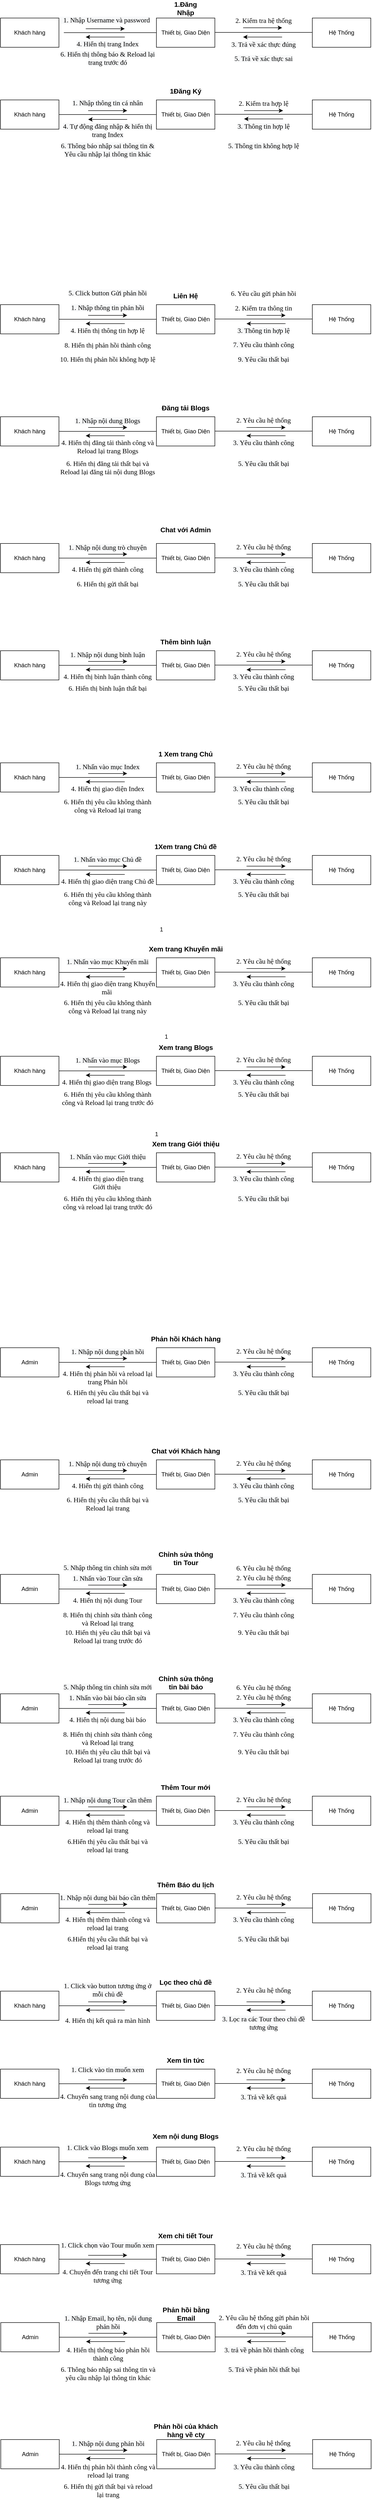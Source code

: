 <mxfile version="15.1.0" type="github">
  <diagram id="FsRad7_dDyPpwyNSVBpf" name="Page-1">
    <mxGraphModel dx="868" dy="450" grid="1" gridSize="10" guides="1" tooltips="1" connect="1" arrows="1" fold="1" page="1" pageScale="1" pageWidth="827" pageHeight="1169" math="0" shadow="0">
      <root>
        <mxCell id="0" />
        <mxCell id="1" parent="0" />
        <mxCell id="bCuMms9HzLEhdNznTUdz-20" value="Khách hàng" style="rounded=0;whiteSpace=wrap;html=1;" parent="1" vertex="1">
          <mxGeometry x="10" y="100" width="120" height="60" as="geometry" />
        </mxCell>
        <mxCell id="bCuMms9HzLEhdNznTUdz-21" value="Thiết bị, Giao Diện" style="rounded=0;whiteSpace=wrap;html=1;" parent="1" vertex="1">
          <mxGeometry x="330" y="100" width="120" height="60" as="geometry" />
        </mxCell>
        <mxCell id="bCuMms9HzLEhdNznTUdz-22" value="Hệ Thống" style="rounded=0;whiteSpace=wrap;html=1;" parent="1" vertex="1">
          <mxGeometry x="650" y="100" width="120" height="60" as="geometry" />
        </mxCell>
        <mxCell id="bCuMms9HzLEhdNznTUdz-23" value="" style="endArrow=none;html=1;entryX=0;entryY=0.5;entryDx=0;entryDy=0;" parent="1" target="bCuMms9HzLEhdNznTUdz-21" edge="1">
          <mxGeometry width="50" height="50" relative="1" as="geometry">
            <mxPoint x="140" y="130.0" as="sourcePoint" />
            <mxPoint x="190" y="80" as="targetPoint" />
          </mxGeometry>
        </mxCell>
        <mxCell id="bCuMms9HzLEhdNznTUdz-25" value="" style="endArrow=classic;html=1;" parent="1" edge="1">
          <mxGeometry width="50" height="50" relative="1" as="geometry">
            <mxPoint x="185" y="122.0" as="sourcePoint" />
            <mxPoint x="265" y="122.0" as="targetPoint" />
          </mxGeometry>
        </mxCell>
        <mxCell id="bCuMms9HzLEhdNznTUdz-26" value="" style="endArrow=classic;html=1;" parent="1" edge="1">
          <mxGeometry width="50" height="50" relative="1" as="geometry">
            <mxPoint x="508" y="120.0" as="sourcePoint" />
            <mxPoint x="588.0" y="120.0" as="targetPoint" />
          </mxGeometry>
        </mxCell>
        <mxCell id="bCuMms9HzLEhdNznTUdz-27" value="" style="endArrow=classic;html=1;" parent="1" edge="1">
          <mxGeometry width="50" height="50" relative="1" as="geometry">
            <mxPoint x="588.0" y="139.0" as="sourcePoint" />
            <mxPoint x="508" y="139.0" as="targetPoint" />
          </mxGeometry>
        </mxCell>
        <mxCell id="bCuMms9HzLEhdNznTUdz-28" value="" style="endArrow=classic;html=1;" parent="1" edge="1">
          <mxGeometry width="50" height="50" relative="1" as="geometry">
            <mxPoint x="265" y="139.0" as="sourcePoint" />
            <mxPoint x="185" y="139.0" as="targetPoint" />
          </mxGeometry>
        </mxCell>
        <mxCell id="bCuMms9HzLEhdNznTUdz-29" value="&lt;span style=&quot;color: rgb(0 , 0 , 0) ; font-family: &amp;#34;times new roman&amp;#34; ; font-size: 14px ; font-style: normal ; font-weight: 400 ; letter-spacing: normal ; text-align: center ; text-indent: 0px ; text-transform: none ; word-spacing: 0px ; background-color: rgb(248 , 249 , 250) ; display: inline ; float: none&quot;&gt;&amp;nbsp; 1. Nhập Username và password&lt;/span&gt;" style="text;whiteSpace=wrap;html=1;" parent="1" vertex="1">
          <mxGeometry x="130" y="90" width="200" height="30" as="geometry" />
        </mxCell>
        <mxCell id="bCuMms9HzLEhdNznTUdz-30" value="&lt;div style=&quot;&quot;&gt;&lt;span style=&quot;font-size: 14px&quot;&gt;&lt;font face=&quot;times new roman&quot;&gt;2. Kiểm tra hệ thống&lt;/font&gt;&lt;/span&gt;&lt;/div&gt;" style="text;whiteSpace=wrap;html=1;align=center;" parent="1" vertex="1">
          <mxGeometry x="450" y="90" width="200" height="30" as="geometry" />
        </mxCell>
        <mxCell id="bCuMms9HzLEhdNznTUdz-31" value="&lt;span style=&quot;color: rgb(0, 0, 0); font-family: &amp;quot;times new roman&amp;quot;; font-size: 14px; font-style: normal; font-weight: 400; letter-spacing: normal; text-indent: 0px; text-transform: none; word-spacing: 0px; background-color: rgb(248, 249, 250); display: inline; float: none;&quot;&gt;3. Trả về xác thực đúng&lt;/span&gt;" style="text;whiteSpace=wrap;html=1;align=center;" parent="1" vertex="1">
          <mxGeometry x="450" y="140" width="200" height="30" as="geometry" />
        </mxCell>
        <mxCell id="bCuMms9HzLEhdNznTUdz-32" value="&lt;span style=&quot;color: rgb(0 , 0 , 0) ; font-family: &amp;#34;times new roman&amp;#34; ; font-size: 14px ; font-style: normal ; font-weight: 400 ; letter-spacing: normal ; text-indent: 0px ; text-transform: none ; word-spacing: 0px ; background-color: rgb(248 , 249 , 250) ; display: inline ; float: none&quot;&gt;4. Hiển thị trang Index&lt;/span&gt;" style="text;whiteSpace=wrap;html=1;align=center;" parent="1" vertex="1">
          <mxGeometry x="130" y="139" width="200" height="30" as="geometry" />
        </mxCell>
        <mxCell id="bCuMms9HzLEhdNznTUdz-33" value="&lt;span style=&quot;color: rgb(0, 0, 0); font-family: &amp;quot;times new roman&amp;quot;; font-size: 14px; font-style: normal; font-weight: 400; letter-spacing: normal; text-indent: 0px; text-transform: none; word-spacing: 0px; background-color: rgb(248, 249, 250); display: inline; float: none;&quot;&gt;5. Trả về xác thực sai&lt;/span&gt;" style="text;whiteSpace=wrap;html=1;align=center;" parent="1" vertex="1">
          <mxGeometry x="450" y="169" width="200" height="30" as="geometry" />
        </mxCell>
        <mxCell id="bCuMms9HzLEhdNznTUdz-34" value="&lt;span style=&quot;color: rgb(0 , 0 , 0) ; font-family: &amp;#34;times new roman&amp;#34; ; font-size: 14px ; font-style: normal ; font-weight: 400 ; letter-spacing: normal ; text-indent: 0px ; text-transform: none ; word-spacing: 0px ; background-color: rgb(248 , 249 , 250) ; display: inline ; float: none&quot;&gt;6. Hiển thị thông báo &amp;amp; Reload lại trang trước đó&lt;/span&gt;" style="text;whiteSpace=wrap;html=1;align=center;" parent="1" vertex="1">
          <mxGeometry x="130" y="160" width="200" height="30" as="geometry" />
        </mxCell>
        <mxCell id="bCuMms9HzLEhdNznTUdz-35" style="edgeStyle=orthogonalEdgeStyle;rounded=0;orthogonalLoop=1;jettySize=auto;html=1;exitX=0.5;exitY=1;exitDx=0;exitDy=0;" parent="1" source="bCuMms9HzLEhdNznTUdz-29" target="bCuMms9HzLEhdNznTUdz-29" edge="1">
          <mxGeometry relative="1" as="geometry" />
        </mxCell>
        <mxCell id="bCuMms9HzLEhdNznTUdz-36" value="&lt;b&gt;&lt;font style=&quot;font-size: 14px&quot;&gt;1.Đăng Nhập&lt;/font&gt;&lt;/b&gt;" style="text;html=1;strokeColor=none;fillColor=none;align=center;verticalAlign=middle;whiteSpace=wrap;rounded=0;" parent="1" vertex="1">
          <mxGeometry x="350" y="70" width="80" height="20" as="geometry" />
        </mxCell>
        <mxCell id="kBAUV18_ilSLkqPBb4wo-1" value="Khách hàng" style="rounded=0;whiteSpace=wrap;html=1;" parent="1" vertex="1">
          <mxGeometry x="10" y="268" width="120" height="60" as="geometry" />
        </mxCell>
        <mxCell id="kBAUV18_ilSLkqPBb4wo-2" value="Thiết bị, Giao Diện" style="rounded=0;whiteSpace=wrap;html=1;" parent="1" vertex="1">
          <mxGeometry x="330" y="268" width="120" height="60" as="geometry" />
        </mxCell>
        <mxCell id="kBAUV18_ilSLkqPBb4wo-3" value="Hệ Thống" style="rounded=0;whiteSpace=wrap;html=1;" parent="1" vertex="1">
          <mxGeometry x="650" y="268" width="120" height="60" as="geometry" />
        </mxCell>
        <mxCell id="kBAUV18_ilSLkqPBb4wo-4" value="" style="endArrow=none;html=1;entryX=0;entryY=0.5;entryDx=0;entryDy=0;exitX=1;exitY=0.5;exitDx=0;exitDy=0;" parent="1" source="kBAUV18_ilSLkqPBb4wo-1" target="kBAUV18_ilSLkqPBb4wo-2" edge="1">
          <mxGeometry width="50" height="50" relative="1" as="geometry">
            <mxPoint x="140" y="298.0" as="sourcePoint" />
            <mxPoint x="190" y="248" as="targetPoint" />
          </mxGeometry>
        </mxCell>
        <mxCell id="kBAUV18_ilSLkqPBb4wo-6" value="" style="endArrow=classic;html=1;" parent="1" edge="1">
          <mxGeometry width="50" height="50" relative="1" as="geometry">
            <mxPoint x="190" y="290.0" as="sourcePoint" />
            <mxPoint x="270" y="290.0" as="targetPoint" />
          </mxGeometry>
        </mxCell>
        <mxCell id="kBAUV18_ilSLkqPBb4wo-7" value="" style="endArrow=classic;html=1;" parent="1" edge="1">
          <mxGeometry width="50" height="50" relative="1" as="geometry">
            <mxPoint x="510" y="290.0" as="sourcePoint" />
            <mxPoint x="590.0" y="290.0" as="targetPoint" />
          </mxGeometry>
        </mxCell>
        <mxCell id="kBAUV18_ilSLkqPBb4wo-8" value="" style="endArrow=classic;html=1;" parent="1" edge="1">
          <mxGeometry width="50" height="50" relative="1" as="geometry">
            <mxPoint x="590.0" y="307.0" as="sourcePoint" />
            <mxPoint x="510" y="307.0" as="targetPoint" />
          </mxGeometry>
        </mxCell>
        <mxCell id="kBAUV18_ilSLkqPBb4wo-9" value="" style="endArrow=classic;html=1;" parent="1" edge="1">
          <mxGeometry width="50" height="50" relative="1" as="geometry">
            <mxPoint x="270" y="308.0" as="sourcePoint" />
            <mxPoint x="190" y="308.0" as="targetPoint" />
          </mxGeometry>
        </mxCell>
        <mxCell id="kBAUV18_ilSLkqPBb4wo-10" value="&lt;span style=&quot;color: rgb(0, 0, 0); font-family: &amp;quot;times new roman&amp;quot;; font-size: 14px; font-style: normal; font-weight: 400; letter-spacing: normal; text-indent: 0px; text-transform: none; word-spacing: 0px; background-color: rgb(248, 249, 250); display: inline; float: none;&quot;&gt;1. Nhập thông tin cá nhân&lt;/span&gt;" style="text;whiteSpace=wrap;html=1;align=center;" parent="1" vertex="1">
          <mxGeometry x="130" y="260" width="200" height="30" as="geometry" />
        </mxCell>
        <mxCell id="kBAUV18_ilSLkqPBb4wo-11" value="&lt;div style=&quot;&quot;&gt;&lt;span style=&quot;font-size: 14px&quot;&gt;&lt;font face=&quot;times new roman&quot;&gt;2. Kiểm tra hợp lệ&lt;/font&gt;&lt;/span&gt;&lt;/div&gt;" style="text;whiteSpace=wrap;html=1;align=center;" parent="1" vertex="1">
          <mxGeometry x="450" y="260" width="200" height="30" as="geometry" />
        </mxCell>
        <mxCell id="kBAUV18_ilSLkqPBb4wo-12" value="&lt;span style=&quot;color: rgb(0, 0, 0); font-family: &amp;quot;times new roman&amp;quot;; font-size: 14px; font-style: normal; font-weight: 400; letter-spacing: normal; text-indent: 0px; text-transform: none; word-spacing: 0px; background-color: rgb(248, 249, 250); display: inline; float: none;&quot;&gt;3. Thông tin hợp lệ&lt;/span&gt;" style="text;whiteSpace=wrap;html=1;align=center;" parent="1" vertex="1">
          <mxGeometry x="450" y="308" width="200" height="30" as="geometry" />
        </mxCell>
        <mxCell id="kBAUV18_ilSLkqPBb4wo-13" value="&lt;span style=&quot;color: rgb(0 , 0 , 0) ; font-family: &amp;#34;times new roman&amp;#34; ; font-size: 14px ; font-style: normal ; font-weight: 400 ; letter-spacing: normal ; text-indent: 0px ; text-transform: none ; word-spacing: 0px ; background-color: rgb(248 , 249 , 250) ; display: inline ; float: none&quot;&gt;4. Tự động đăng nhập &amp;amp; hiển thị trang Index&lt;/span&gt;" style="text;whiteSpace=wrap;html=1;align=center;" parent="1" vertex="1">
          <mxGeometry x="130" y="308" width="200" height="30" as="geometry" />
        </mxCell>
        <mxCell id="kBAUV18_ilSLkqPBb4wo-14" value="&lt;span style=&quot;color: rgb(0, 0, 0); font-family: &amp;quot;times new roman&amp;quot;; font-size: 14px; font-style: normal; font-weight: 400; letter-spacing: normal; text-indent: 0px; text-transform: none; word-spacing: 0px; background-color: rgb(248, 249, 250); display: inline; float: none;&quot;&gt;5. Thông tin không hợp lệ&lt;/span&gt;" style="text;whiteSpace=wrap;html=1;align=center;" parent="1" vertex="1">
          <mxGeometry x="450" y="348" width="200" height="30" as="geometry" />
        </mxCell>
        <mxCell id="kBAUV18_ilSLkqPBb4wo-15" value="&lt;span style=&quot;color: rgb(0 , 0 , 0) ; font-family: &amp;#34;times new roman&amp;#34; ; font-size: 14px ; font-style: normal ; font-weight: 400 ; letter-spacing: normal ; text-indent: 0px ; text-transform: none ; word-spacing: 0px ; background-color: rgb(248 , 249 , 250) ; display: inline ; float: none&quot;&gt;6. Thông báo nhập sai thông tin &amp;amp; Yêu cầu nhập lại thông tin khác&lt;/span&gt;" style="text;whiteSpace=wrap;html=1;align=center;" parent="1" vertex="1">
          <mxGeometry x="130" y="348" width="200" height="30" as="geometry" />
        </mxCell>
        <mxCell id="kBAUV18_ilSLkqPBb4wo-16" style="edgeStyle=orthogonalEdgeStyle;rounded=0;orthogonalLoop=1;jettySize=auto;html=1;exitX=0.5;exitY=1;exitDx=0;exitDy=0;" parent="1" source="kBAUV18_ilSLkqPBb4wo-10" target="kBAUV18_ilSLkqPBb4wo-10" edge="1">
          <mxGeometry relative="1" as="geometry" />
        </mxCell>
        <mxCell id="kBAUV18_ilSLkqPBb4wo-17" value="&lt;b&gt;&lt;font style=&quot;font-size: 14px&quot;&gt;1Đăng Ký&lt;/font&gt;&lt;/b&gt;" style="text;html=1;strokeColor=none;fillColor=none;align=center;verticalAlign=middle;whiteSpace=wrap;rounded=0;" parent="1" vertex="1">
          <mxGeometry x="350" y="240" width="80" height="20" as="geometry" />
        </mxCell>
        <mxCell id="bCAmUles-wWCvCAXNEfE-4" value="" style="endArrow=none;html=1;entryX=0;entryY=0.5;entryDx=0;entryDy=0;exitX=1;exitY=0.5;exitDx=0;exitDy=0;exitPerimeter=0;" parent="1" edge="1">
          <mxGeometry width="50" height="50" relative="1" as="geometry">
            <mxPoint x="450" y="129.5" as="sourcePoint" />
            <mxPoint x="650" y="129.5" as="targetPoint" />
          </mxGeometry>
        </mxCell>
        <mxCell id="bCAmUles-wWCvCAXNEfE-5" value="" style="endArrow=none;html=1;entryX=0;entryY=0.5;entryDx=0;entryDy=0;exitX=1;exitY=0.5;exitDx=0;exitDy=0;exitPerimeter=0;" parent="1" edge="1">
          <mxGeometry width="50" height="50" relative="1" as="geometry">
            <mxPoint x="450" y="297.5" as="sourcePoint" />
            <mxPoint x="650" y="297.5" as="targetPoint" />
          </mxGeometry>
        </mxCell>
        <mxCell id="k_XO3rFfYU2pKhXsBGkL-1" value="Khách hàng" style="rounded=0;whiteSpace=wrap;html=1;" parent="1" vertex="1">
          <mxGeometry x="10" y="688" width="120" height="60" as="geometry" />
        </mxCell>
        <mxCell id="k_XO3rFfYU2pKhXsBGkL-2" value="Thiết bị, Giao Diện" style="rounded=0;whiteSpace=wrap;html=1;" parent="1" vertex="1">
          <mxGeometry x="330" y="688" width="120" height="60" as="geometry" />
        </mxCell>
        <mxCell id="k_XO3rFfYU2pKhXsBGkL-3" value="Hệ Thống" style="rounded=0;whiteSpace=wrap;html=1;" parent="1" vertex="1">
          <mxGeometry x="650" y="688" width="120" height="60" as="geometry" />
        </mxCell>
        <mxCell id="k_XO3rFfYU2pKhXsBGkL-4" value="" style="endArrow=none;html=1;entryX=0;entryY=0.5;entryDx=0;entryDy=0;exitX=1;exitY=0.5;exitDx=0;exitDy=0;exitPerimeter=0;" parent="1" source="k_XO3rFfYU2pKhXsBGkL-1" target="k_XO3rFfYU2pKhXsBGkL-2" edge="1">
          <mxGeometry width="50" height="50" relative="1" as="geometry">
            <mxPoint x="140" y="718.0" as="sourcePoint" />
            <mxPoint x="190" y="668" as="targetPoint" />
          </mxGeometry>
        </mxCell>
        <mxCell id="k_XO3rFfYU2pKhXsBGkL-5" value="" style="endArrow=classic;html=1;" parent="1" edge="1">
          <mxGeometry width="50" height="50" relative="1" as="geometry">
            <mxPoint x="190" y="710.0" as="sourcePoint" />
            <mxPoint x="270" y="710.0" as="targetPoint" />
          </mxGeometry>
        </mxCell>
        <mxCell id="k_XO3rFfYU2pKhXsBGkL-6" value="" style="endArrow=classic;html=1;" parent="1" edge="1">
          <mxGeometry width="50" height="50" relative="1" as="geometry">
            <mxPoint x="515" y="710.0" as="sourcePoint" />
            <mxPoint x="595.0" y="710.0" as="targetPoint" />
          </mxGeometry>
        </mxCell>
        <mxCell id="k_XO3rFfYU2pKhXsBGkL-7" value="" style="endArrow=classic;html=1;" parent="1" edge="1">
          <mxGeometry width="50" height="50" relative="1" as="geometry">
            <mxPoint x="595.0" y="727.0" as="sourcePoint" />
            <mxPoint x="515" y="727.0" as="targetPoint" />
          </mxGeometry>
        </mxCell>
        <mxCell id="k_XO3rFfYU2pKhXsBGkL-8" value="" style="endArrow=classic;html=1;" parent="1" edge="1">
          <mxGeometry width="50" height="50" relative="1" as="geometry">
            <mxPoint x="265" y="727.0" as="sourcePoint" />
            <mxPoint x="185" y="727.0" as="targetPoint" />
          </mxGeometry>
        </mxCell>
        <mxCell id="k_XO3rFfYU2pKhXsBGkL-9" value="&lt;span style=&quot;color: rgb(0 , 0 , 0) ; font-family: &amp;#34;times new roman&amp;#34; ; font-size: 14px ; font-style: normal ; font-weight: 400 ; letter-spacing: normal ; text-indent: 0px ; text-transform: none ; word-spacing: 0px ; background-color: rgb(248 , 249 , 250) ; display: inline ; float: none&quot;&gt;1. Nhập thông tin phản hồi&lt;/span&gt;" style="text;whiteSpace=wrap;html=1;align=center;" parent="1" vertex="1">
          <mxGeometry x="130" y="680" width="200" height="30" as="geometry" />
        </mxCell>
        <mxCell id="k_XO3rFfYU2pKhXsBGkL-10" value="&lt;div&gt;&lt;span style=&quot;font-size: 14px&quot;&gt;&lt;font face=&quot;times new roman&quot;&gt;2. Kiểm tra thông tin&lt;/font&gt;&lt;/span&gt;&lt;/div&gt;&lt;div&gt;&lt;span style=&quot;font-size: 14px&quot;&gt;&lt;font face=&quot;times new roman&quot;&gt;&lt;br&gt;&lt;/font&gt;&lt;/span&gt;&lt;/div&gt;" style="text;whiteSpace=wrap;html=1;align=center;" parent="1" vertex="1">
          <mxGeometry x="450" y="680" width="200" height="30" as="geometry" />
        </mxCell>
        <mxCell id="k_XO3rFfYU2pKhXsBGkL-11" value="&lt;span style=&quot;color: rgb(0 , 0 , 0) ; font-family: &amp;#34;times new roman&amp;#34; ; font-size: 14px ; font-style: normal ; font-weight: 400 ; letter-spacing: normal ; text-indent: 0px ; text-transform: none ; word-spacing: 0px ; background-color: rgb(248 , 249 , 250) ; display: inline ; float: none&quot;&gt;3. Thông tin hợp lệ&lt;/span&gt;" style="text;whiteSpace=wrap;html=1;align=center;" parent="1" vertex="1">
          <mxGeometry x="450" y="727" width="200" height="30" as="geometry" />
        </mxCell>
        <mxCell id="k_XO3rFfYU2pKhXsBGkL-12" value="&lt;font face=&quot;times new roman&quot;&gt;&lt;span style=&quot;font-size: 14px&quot;&gt;4. Hiển thị thông tin hợp lệ&lt;/span&gt;&lt;/font&gt;" style="text;whiteSpace=wrap;html=1;align=center;" parent="1" vertex="1">
          <mxGeometry x="130" y="727" width="200" height="30" as="geometry" />
        </mxCell>
        <mxCell id="k_XO3rFfYU2pKhXsBGkL-14" value="&lt;font face=&quot;times new roman&quot;&gt;&lt;span style=&quot;font-size: 14px&quot;&gt;8. Hiển thị phản hồi thành công&lt;/span&gt;&lt;/font&gt;" style="text;whiteSpace=wrap;html=1;align=center;" parent="1" vertex="1">
          <mxGeometry x="130" y="757" width="200" height="30" as="geometry" />
        </mxCell>
        <mxCell id="k_XO3rFfYU2pKhXsBGkL-15" style="edgeStyle=orthogonalEdgeStyle;rounded=0;orthogonalLoop=1;jettySize=auto;html=1;exitX=0.5;exitY=1;exitDx=0;exitDy=0;" parent="1" source="k_XO3rFfYU2pKhXsBGkL-9" target="k_XO3rFfYU2pKhXsBGkL-9" edge="1">
          <mxGeometry relative="1" as="geometry" />
        </mxCell>
        <mxCell id="k_XO3rFfYU2pKhXsBGkL-16" value="&lt;b&gt;&lt;font style=&quot;font-size: 14px&quot;&gt;Liên Hệ&lt;/font&gt;&lt;/b&gt;" style="text;html=1;strokeColor=none;fillColor=none;align=center;verticalAlign=middle;whiteSpace=wrap;rounded=0;" parent="1" vertex="1">
          <mxGeometry x="350" y="660" width="80" height="20" as="geometry" />
        </mxCell>
        <mxCell id="k_XO3rFfYU2pKhXsBGkL-17" value="" style="endArrow=none;html=1;entryX=0;entryY=0.5;entryDx=0;entryDy=0;exitX=1;exitY=0.5;exitDx=0;exitDy=0;exitPerimeter=0;" parent="1" edge="1">
          <mxGeometry width="50" height="50" relative="1" as="geometry">
            <mxPoint x="450" y="717.5" as="sourcePoint" />
            <mxPoint x="650" y="717.5" as="targetPoint" />
          </mxGeometry>
        </mxCell>
        <mxCell id="k_XO3rFfYU2pKhXsBGkL-23" value="&lt;font face=&quot;times new roman&quot;&gt;&lt;span style=&quot;font-size: 14px&quot;&gt;10. Hiển thị phản hồi không hợp lệ&lt;/span&gt;&lt;/font&gt;" style="text;whiteSpace=wrap;html=1;align=center;" parent="1" vertex="1">
          <mxGeometry x="130" y="786" width="200" height="30" as="geometry" />
        </mxCell>
        <mxCell id="k_XO3rFfYU2pKhXsBGkL-24" value="Khách hàng" style="rounded=0;whiteSpace=wrap;html=1;" parent="1" vertex="1">
          <mxGeometry x="10" y="918" width="120" height="60" as="geometry" />
        </mxCell>
        <mxCell id="k_XO3rFfYU2pKhXsBGkL-25" value="Thiết bị, Giao Diện" style="rounded=0;whiteSpace=wrap;html=1;" parent="1" vertex="1">
          <mxGeometry x="330" y="918" width="120" height="60" as="geometry" />
        </mxCell>
        <mxCell id="k_XO3rFfYU2pKhXsBGkL-26" value="Hệ Thống" style="rounded=0;whiteSpace=wrap;html=1;" parent="1" vertex="1">
          <mxGeometry x="650" y="918" width="120" height="60" as="geometry" />
        </mxCell>
        <mxCell id="k_XO3rFfYU2pKhXsBGkL-27" value="" style="endArrow=none;html=1;entryX=0;entryY=0.5;entryDx=0;entryDy=0;exitX=1;exitY=0.5;exitDx=0;exitDy=0;exitPerimeter=0;" parent="1" source="k_XO3rFfYU2pKhXsBGkL-24" target="k_XO3rFfYU2pKhXsBGkL-25" edge="1">
          <mxGeometry width="50" height="50" relative="1" as="geometry">
            <mxPoint x="140" y="948.0" as="sourcePoint" />
            <mxPoint x="190" y="898" as="targetPoint" />
          </mxGeometry>
        </mxCell>
        <mxCell id="k_XO3rFfYU2pKhXsBGkL-28" value="" style="endArrow=classic;html=1;" parent="1" edge="1">
          <mxGeometry width="50" height="50" relative="1" as="geometry">
            <mxPoint x="190" y="940.0" as="sourcePoint" />
            <mxPoint x="270" y="940.0" as="targetPoint" />
          </mxGeometry>
        </mxCell>
        <mxCell id="k_XO3rFfYU2pKhXsBGkL-29" value="" style="endArrow=classic;html=1;" parent="1" edge="1">
          <mxGeometry width="50" height="50" relative="1" as="geometry">
            <mxPoint x="515" y="940.0" as="sourcePoint" />
            <mxPoint x="595.0" y="940.0" as="targetPoint" />
          </mxGeometry>
        </mxCell>
        <mxCell id="k_XO3rFfYU2pKhXsBGkL-30" value="" style="endArrow=classic;html=1;" parent="1" edge="1">
          <mxGeometry width="50" height="50" relative="1" as="geometry">
            <mxPoint x="595.0" y="957.0" as="sourcePoint" />
            <mxPoint x="515" y="957.0" as="targetPoint" />
          </mxGeometry>
        </mxCell>
        <mxCell id="k_XO3rFfYU2pKhXsBGkL-31" value="" style="endArrow=classic;html=1;" parent="1" edge="1">
          <mxGeometry width="50" height="50" relative="1" as="geometry">
            <mxPoint x="265" y="957.0" as="sourcePoint" />
            <mxPoint x="185" y="957.0" as="targetPoint" />
          </mxGeometry>
        </mxCell>
        <mxCell id="k_XO3rFfYU2pKhXsBGkL-32" value="&lt;span style=&quot;color: rgb(0 , 0 , 0) ; font-family: &amp;#34;times new roman&amp;#34; ; font-size: 14px ; font-style: normal ; font-weight: 400 ; letter-spacing: normal ; text-indent: 0px ; text-transform: none ; word-spacing: 0px ; background-color: rgb(248 , 249 , 250) ; display: inline ; float: none&quot;&gt;1. Nhập nội dung Blogs&lt;/span&gt;" style="text;whiteSpace=wrap;html=1;align=center;" parent="1" vertex="1">
          <mxGeometry x="130" y="912" width="200" height="30" as="geometry" />
        </mxCell>
        <mxCell id="k_XO3rFfYU2pKhXsBGkL-33" value="&lt;div&gt;&lt;span style=&quot;font-size: 14px&quot;&gt;&lt;font face=&quot;times new roman&quot;&gt;2. Yêu cầu hệ thống&lt;/font&gt;&lt;/span&gt;&lt;/div&gt;&lt;div&gt;&lt;span style=&quot;font-size: 14px&quot;&gt;&lt;font face=&quot;times new roman&quot;&gt;&lt;br&gt;&lt;/font&gt;&lt;/span&gt;&lt;/div&gt;" style="text;whiteSpace=wrap;html=1;align=center;" parent="1" vertex="1">
          <mxGeometry x="450" y="910" width="200" height="30" as="geometry" />
        </mxCell>
        <mxCell id="k_XO3rFfYU2pKhXsBGkL-34" value="&lt;span style=&quot;color: rgb(0 , 0 , 0) ; font-family: &amp;#34;times new roman&amp;#34; ; font-size: 14px ; font-style: normal ; font-weight: 400 ; letter-spacing: normal ; text-indent: 0px ; text-transform: none ; word-spacing: 0px ; background-color: rgb(248 , 249 , 250) ; display: inline ; float: none&quot;&gt;3. Yêu cầu thành công&lt;/span&gt;" style="text;whiteSpace=wrap;html=1;align=center;" parent="1" vertex="1">
          <mxGeometry x="450" y="957" width="200" height="30" as="geometry" />
        </mxCell>
        <mxCell id="k_XO3rFfYU2pKhXsBGkL-35" value="&lt;font face=&quot;times new roman&quot;&gt;&lt;span style=&quot;font-size: 14px&quot;&gt;4. Hiển thị đăng tải thành công và Reload lại trang Blogs&lt;/span&gt;&lt;/font&gt;" style="text;whiteSpace=wrap;html=1;align=center;" parent="1" vertex="1">
          <mxGeometry x="130" y="957" width="200" height="30" as="geometry" />
        </mxCell>
        <mxCell id="k_XO3rFfYU2pKhXsBGkL-36" value="&lt;span style=&quot;color: rgb(0 , 0 , 0) ; font-family: &amp;#34;times new roman&amp;#34; ; font-size: 14px ; font-style: normal ; font-weight: 400 ; letter-spacing: normal ; text-indent: 0px ; text-transform: none ; word-spacing: 0px ; background-color: rgb(248 , 249 , 250) ; display: inline ; float: none&quot;&gt;5. Yêu cầu thất bại&lt;/span&gt;" style="text;whiteSpace=wrap;html=1;align=center;" parent="1" vertex="1">
          <mxGeometry x="450" y="1000" width="200" height="30" as="geometry" />
        </mxCell>
        <mxCell id="k_XO3rFfYU2pKhXsBGkL-37" value="&lt;font face=&quot;times new roman&quot;&gt;&lt;span style=&quot;font-size: 14px&quot;&gt;6. Hiển thị đăng tải thất bại và Reload lại đăng tải nội dung Blogs&lt;/span&gt;&lt;/font&gt;" style="text;whiteSpace=wrap;html=1;align=center;" parent="1" vertex="1">
          <mxGeometry x="130" y="1000" width="200" height="30" as="geometry" />
        </mxCell>
        <mxCell id="k_XO3rFfYU2pKhXsBGkL-38" style="edgeStyle=orthogonalEdgeStyle;rounded=0;orthogonalLoop=1;jettySize=auto;html=1;exitX=0.5;exitY=1;exitDx=0;exitDy=0;" parent="1" source="k_XO3rFfYU2pKhXsBGkL-32" target="k_XO3rFfYU2pKhXsBGkL-32" edge="1">
          <mxGeometry relative="1" as="geometry" />
        </mxCell>
        <mxCell id="k_XO3rFfYU2pKhXsBGkL-39" value="&lt;span style=&quot;font-size: 14px&quot;&gt;&lt;b&gt;Đăng tải Blogs&lt;/b&gt;&lt;/span&gt;" style="text;html=1;strokeColor=none;fillColor=none;align=center;verticalAlign=middle;whiteSpace=wrap;rounded=0;" parent="1" vertex="1">
          <mxGeometry x="340" y="890" width="100" height="20" as="geometry" />
        </mxCell>
        <mxCell id="k_XO3rFfYU2pKhXsBGkL-40" value="" style="endArrow=none;html=1;entryX=0;entryY=0.5;entryDx=0;entryDy=0;exitX=1;exitY=0.5;exitDx=0;exitDy=0;exitPerimeter=0;" parent="1" edge="1">
          <mxGeometry width="50" height="50" relative="1" as="geometry">
            <mxPoint x="450" y="947.5" as="sourcePoint" />
            <mxPoint x="650" y="947.5" as="targetPoint" />
          </mxGeometry>
        </mxCell>
        <mxCell id="k_XO3rFfYU2pKhXsBGkL-44" value="Khách hàng" style="rounded=0;whiteSpace=wrap;html=1;" parent="1" vertex="1">
          <mxGeometry x="10" y="1178" width="120" height="60" as="geometry" />
        </mxCell>
        <mxCell id="k_XO3rFfYU2pKhXsBGkL-45" value="Thiết bị, Giao Diện" style="rounded=0;whiteSpace=wrap;html=1;" parent="1" vertex="1">
          <mxGeometry x="330" y="1178" width="120" height="60" as="geometry" />
        </mxCell>
        <mxCell id="k_XO3rFfYU2pKhXsBGkL-46" value="Hệ Thống" style="rounded=0;whiteSpace=wrap;html=1;" parent="1" vertex="1">
          <mxGeometry x="650" y="1178" width="120" height="60" as="geometry" />
        </mxCell>
        <mxCell id="k_XO3rFfYU2pKhXsBGkL-47" value="" style="endArrow=none;html=1;entryX=0;entryY=0.5;entryDx=0;entryDy=0;exitX=1;exitY=0.5;exitDx=0;exitDy=0;exitPerimeter=0;" parent="1" source="k_XO3rFfYU2pKhXsBGkL-44" target="k_XO3rFfYU2pKhXsBGkL-45" edge="1">
          <mxGeometry width="50" height="50" relative="1" as="geometry">
            <mxPoint x="140" y="1208.0" as="sourcePoint" />
            <mxPoint x="190" y="1158" as="targetPoint" />
          </mxGeometry>
        </mxCell>
        <mxCell id="k_XO3rFfYU2pKhXsBGkL-48" value="" style="endArrow=classic;html=1;" parent="1" edge="1">
          <mxGeometry width="50" height="50" relative="1" as="geometry">
            <mxPoint x="190" y="1200.0" as="sourcePoint" />
            <mxPoint x="270" y="1200.0" as="targetPoint" />
          </mxGeometry>
        </mxCell>
        <mxCell id="k_XO3rFfYU2pKhXsBGkL-49" value="" style="endArrow=classic;html=1;" parent="1" edge="1">
          <mxGeometry width="50" height="50" relative="1" as="geometry">
            <mxPoint x="515" y="1200.0" as="sourcePoint" />
            <mxPoint x="595.0" y="1200.0" as="targetPoint" />
          </mxGeometry>
        </mxCell>
        <mxCell id="k_XO3rFfYU2pKhXsBGkL-50" value="" style="endArrow=classic;html=1;" parent="1" edge="1">
          <mxGeometry width="50" height="50" relative="1" as="geometry">
            <mxPoint x="595.0" y="1217.0" as="sourcePoint" />
            <mxPoint x="515" y="1217.0" as="targetPoint" />
          </mxGeometry>
        </mxCell>
        <mxCell id="k_XO3rFfYU2pKhXsBGkL-51" value="" style="endArrow=classic;html=1;" parent="1" edge="1">
          <mxGeometry width="50" height="50" relative="1" as="geometry">
            <mxPoint x="265" y="1217.0" as="sourcePoint" />
            <mxPoint x="185" y="1217.0" as="targetPoint" />
          </mxGeometry>
        </mxCell>
        <mxCell id="k_XO3rFfYU2pKhXsBGkL-52" value="&lt;span style=&quot;color: rgb(0 , 0 , 0) ; font-family: &amp;#34;times new roman&amp;#34; ; font-size: 14px ; font-style: normal ; font-weight: 400 ; letter-spacing: normal ; text-indent: 0px ; text-transform: none ; word-spacing: 0px ; background-color: rgb(248 , 249 , 250) ; display: inline ; float: none&quot;&gt;1. Nhập nội dung trò chuyện&lt;/span&gt;" style="text;whiteSpace=wrap;html=1;align=center;" parent="1" vertex="1">
          <mxGeometry x="130" y="1172" width="200" height="30" as="geometry" />
        </mxCell>
        <mxCell id="k_XO3rFfYU2pKhXsBGkL-53" value="&lt;div&gt;&lt;span style=&quot;font-size: 14px&quot;&gt;&lt;font face=&quot;times new roman&quot;&gt;2. Yêu cầu hệ thống&lt;/font&gt;&lt;/span&gt;&lt;/div&gt;&lt;div&gt;&lt;span style=&quot;font-size: 14px&quot;&gt;&lt;font face=&quot;times new roman&quot;&gt;&lt;br&gt;&lt;/font&gt;&lt;/span&gt;&lt;/div&gt;" style="text;whiteSpace=wrap;html=1;align=center;" parent="1" vertex="1">
          <mxGeometry x="450" y="1170" width="200" height="30" as="geometry" />
        </mxCell>
        <mxCell id="k_XO3rFfYU2pKhXsBGkL-54" value="&lt;span style=&quot;color: rgb(0 , 0 , 0) ; font-family: &amp;#34;times new roman&amp;#34; ; font-size: 14px ; font-style: normal ; font-weight: 400 ; letter-spacing: normal ; text-indent: 0px ; text-transform: none ; word-spacing: 0px ; background-color: rgb(248 , 249 , 250) ; display: inline ; float: none&quot;&gt;3. Yêu cầu thành công&lt;/span&gt;" style="text;whiteSpace=wrap;html=1;align=center;" parent="1" vertex="1">
          <mxGeometry x="450" y="1217" width="200" height="30" as="geometry" />
        </mxCell>
        <mxCell id="k_XO3rFfYU2pKhXsBGkL-55" value="&lt;font face=&quot;times new roman&quot;&gt;&lt;span style=&quot;font-size: 14px&quot;&gt;4. Hiển thị gửi thành công&lt;/span&gt;&lt;/font&gt;" style="text;whiteSpace=wrap;html=1;align=center;" parent="1" vertex="1">
          <mxGeometry x="130" y="1217" width="200" height="30" as="geometry" />
        </mxCell>
        <mxCell id="k_XO3rFfYU2pKhXsBGkL-56" value="&lt;span style=&quot;color: rgb(0 , 0 , 0) ; font-family: &amp;#34;times new roman&amp;#34; ; font-size: 14px ; font-style: normal ; font-weight: 400 ; letter-spacing: normal ; text-indent: 0px ; text-transform: none ; word-spacing: 0px ; background-color: rgb(248 , 249 , 250) ; display: inline ; float: none&quot;&gt;5. Yêu cầu thất bại&lt;/span&gt;" style="text;whiteSpace=wrap;html=1;align=center;" parent="1" vertex="1">
          <mxGeometry x="450" y="1247" width="200" height="30" as="geometry" />
        </mxCell>
        <mxCell id="k_XO3rFfYU2pKhXsBGkL-57" value="&lt;font face=&quot;times new roman&quot;&gt;&lt;span style=&quot;font-size: 14px&quot;&gt;6. Hiển thị gửi thất bại&lt;/span&gt;&lt;/font&gt;" style="text;whiteSpace=wrap;html=1;align=center;" parent="1" vertex="1">
          <mxGeometry x="130" y="1247" width="200" height="30" as="geometry" />
        </mxCell>
        <mxCell id="k_XO3rFfYU2pKhXsBGkL-58" style="edgeStyle=orthogonalEdgeStyle;rounded=0;orthogonalLoop=1;jettySize=auto;html=1;exitX=0.5;exitY=1;exitDx=0;exitDy=0;" parent="1" source="k_XO3rFfYU2pKhXsBGkL-52" target="k_XO3rFfYU2pKhXsBGkL-52" edge="1">
          <mxGeometry relative="1" as="geometry" />
        </mxCell>
        <mxCell id="k_XO3rFfYU2pKhXsBGkL-59" value="&lt;span style=&quot;font-size: 14px&quot;&gt;&lt;b&gt;Chat với Admin&lt;/b&gt;&lt;/span&gt;" style="text;html=1;strokeColor=none;fillColor=none;align=center;verticalAlign=middle;whiteSpace=wrap;rounded=0;" parent="1" vertex="1">
          <mxGeometry x="330" y="1140" width="120" height="20" as="geometry" />
        </mxCell>
        <mxCell id="k_XO3rFfYU2pKhXsBGkL-60" value="" style="endArrow=none;html=1;entryX=0;entryY=0.5;entryDx=0;entryDy=0;exitX=1;exitY=0.5;exitDx=0;exitDy=0;exitPerimeter=0;" parent="1" edge="1">
          <mxGeometry width="50" height="50" relative="1" as="geometry">
            <mxPoint x="450" y="1207.5" as="sourcePoint" />
            <mxPoint x="650" y="1207.5" as="targetPoint" />
          </mxGeometry>
        </mxCell>
        <mxCell id="k_XO3rFfYU2pKhXsBGkL-61" value="Khách hàng" style="rounded=0;whiteSpace=wrap;html=1;" parent="1" vertex="1">
          <mxGeometry x="10" y="1398" width="120" height="60" as="geometry" />
        </mxCell>
        <mxCell id="k_XO3rFfYU2pKhXsBGkL-62" value="Thiết bị, Giao Diện" style="rounded=0;whiteSpace=wrap;html=1;" parent="1" vertex="1">
          <mxGeometry x="330" y="1398" width="120" height="60" as="geometry" />
        </mxCell>
        <mxCell id="k_XO3rFfYU2pKhXsBGkL-63" value="Hệ Thống" style="rounded=0;whiteSpace=wrap;html=1;" parent="1" vertex="1">
          <mxGeometry x="650" y="1398" width="120" height="60" as="geometry" />
        </mxCell>
        <mxCell id="k_XO3rFfYU2pKhXsBGkL-64" value="" style="endArrow=none;html=1;entryX=0;entryY=0.5;entryDx=0;entryDy=0;exitX=1;exitY=0.5;exitDx=0;exitDy=0;exitPerimeter=0;" parent="1" source="k_XO3rFfYU2pKhXsBGkL-61" target="k_XO3rFfYU2pKhXsBGkL-62" edge="1">
          <mxGeometry width="50" height="50" relative="1" as="geometry">
            <mxPoint x="140" y="1428.0" as="sourcePoint" />
            <mxPoint x="190" y="1378" as="targetPoint" />
          </mxGeometry>
        </mxCell>
        <mxCell id="k_XO3rFfYU2pKhXsBGkL-65" value="" style="endArrow=classic;html=1;" parent="1" edge="1">
          <mxGeometry width="50" height="50" relative="1" as="geometry">
            <mxPoint x="190" y="1420.0" as="sourcePoint" />
            <mxPoint x="270" y="1420.0" as="targetPoint" />
          </mxGeometry>
        </mxCell>
        <mxCell id="k_XO3rFfYU2pKhXsBGkL-66" value="" style="endArrow=classic;html=1;" parent="1" edge="1">
          <mxGeometry width="50" height="50" relative="1" as="geometry">
            <mxPoint x="515" y="1420.0" as="sourcePoint" />
            <mxPoint x="595.0" y="1420.0" as="targetPoint" />
          </mxGeometry>
        </mxCell>
        <mxCell id="k_XO3rFfYU2pKhXsBGkL-67" value="" style="endArrow=classic;html=1;" parent="1" edge="1">
          <mxGeometry width="50" height="50" relative="1" as="geometry">
            <mxPoint x="595.0" y="1437.0" as="sourcePoint" />
            <mxPoint x="515" y="1437.0" as="targetPoint" />
          </mxGeometry>
        </mxCell>
        <mxCell id="k_XO3rFfYU2pKhXsBGkL-68" value="" style="endArrow=classic;html=1;" parent="1" edge="1">
          <mxGeometry width="50" height="50" relative="1" as="geometry">
            <mxPoint x="265" y="1437.0" as="sourcePoint" />
            <mxPoint x="185" y="1437.0" as="targetPoint" />
          </mxGeometry>
        </mxCell>
        <mxCell id="k_XO3rFfYU2pKhXsBGkL-69" value="&lt;span style=&quot;color: rgb(0 , 0 , 0) ; font-family: &amp;#34;times new roman&amp;#34; ; font-size: 14px ; font-style: normal ; font-weight: 400 ; letter-spacing: normal ; text-indent: 0px ; text-transform: none ; word-spacing: 0px ; background-color: rgb(248 , 249 , 250) ; display: inline ; float: none&quot;&gt;1. Nhập nội dung bình luận&lt;/span&gt;" style="text;whiteSpace=wrap;html=1;align=center;" parent="1" vertex="1">
          <mxGeometry x="130" y="1392" width="200" height="30" as="geometry" />
        </mxCell>
        <mxCell id="k_XO3rFfYU2pKhXsBGkL-70" value="&lt;div&gt;&lt;span style=&quot;font-size: 14px&quot;&gt;&lt;font face=&quot;times new roman&quot;&gt;2. Yêu cầu hệ thống&lt;/font&gt;&lt;/span&gt;&lt;/div&gt;&lt;div&gt;&lt;span style=&quot;font-size: 14px&quot;&gt;&lt;font face=&quot;times new roman&quot;&gt;&lt;br&gt;&lt;/font&gt;&lt;/span&gt;&lt;/div&gt;" style="text;whiteSpace=wrap;html=1;align=center;" parent="1" vertex="1">
          <mxGeometry x="450" y="1390" width="200" height="30" as="geometry" />
        </mxCell>
        <mxCell id="k_XO3rFfYU2pKhXsBGkL-71" value="&lt;span style=&quot;color: rgb(0 , 0 , 0) ; font-family: &amp;#34;times new roman&amp;#34; ; font-size: 14px ; font-style: normal ; font-weight: 400 ; letter-spacing: normal ; text-indent: 0px ; text-transform: none ; word-spacing: 0px ; background-color: rgb(248 , 249 , 250) ; display: inline ; float: none&quot;&gt;3. Yêu cầu thành công&lt;/span&gt;" style="text;whiteSpace=wrap;html=1;align=center;" parent="1" vertex="1">
          <mxGeometry x="450" y="1437" width="200" height="30" as="geometry" />
        </mxCell>
        <mxCell id="k_XO3rFfYU2pKhXsBGkL-72" value="&lt;font face=&quot;times new roman&quot;&gt;&lt;span style=&quot;font-size: 14px&quot;&gt;4. Hiển thị bình luận thành công&lt;/span&gt;&lt;/font&gt;" style="text;whiteSpace=wrap;html=1;align=center;" parent="1" vertex="1">
          <mxGeometry x="130" y="1437" width="200" height="30" as="geometry" />
        </mxCell>
        <mxCell id="k_XO3rFfYU2pKhXsBGkL-73" value="&lt;span style=&quot;color: rgb(0 , 0 , 0) ; font-family: &amp;#34;times new roman&amp;#34; ; font-size: 14px ; font-style: normal ; font-weight: 400 ; letter-spacing: normal ; text-indent: 0px ; text-transform: none ; word-spacing: 0px ; background-color: rgb(248 , 249 , 250) ; display: inline ; float: none&quot;&gt;5. Yêu cầu thất bại&lt;/span&gt;" style="text;whiteSpace=wrap;html=1;align=center;" parent="1" vertex="1">
          <mxGeometry x="450" y="1461" width="200" height="30" as="geometry" />
        </mxCell>
        <mxCell id="k_XO3rFfYU2pKhXsBGkL-74" value="&lt;font face=&quot;times new roman&quot;&gt;&lt;span style=&quot;font-size: 14px&quot;&gt;6. Hiển thị bình luận thất bại&lt;/span&gt;&lt;/font&gt;" style="text;whiteSpace=wrap;html=1;align=center;" parent="1" vertex="1">
          <mxGeometry x="130" y="1461" width="200" height="30" as="geometry" />
        </mxCell>
        <mxCell id="k_XO3rFfYU2pKhXsBGkL-75" style="edgeStyle=orthogonalEdgeStyle;rounded=0;orthogonalLoop=1;jettySize=auto;html=1;exitX=0.5;exitY=1;exitDx=0;exitDy=0;" parent="1" source="k_XO3rFfYU2pKhXsBGkL-69" target="k_XO3rFfYU2pKhXsBGkL-69" edge="1">
          <mxGeometry relative="1" as="geometry" />
        </mxCell>
        <mxCell id="k_XO3rFfYU2pKhXsBGkL-76" value="&lt;span style=&quot;font-size: 14px&quot;&gt;&lt;b&gt;Thêm bình luận&lt;/b&gt;&lt;/span&gt;" style="text;html=1;strokeColor=none;fillColor=none;align=center;verticalAlign=middle;whiteSpace=wrap;rounded=0;" parent="1" vertex="1">
          <mxGeometry x="330" y="1370" width="120" height="20" as="geometry" />
        </mxCell>
        <mxCell id="k_XO3rFfYU2pKhXsBGkL-77" value="" style="endArrow=none;html=1;entryX=0;entryY=0.5;entryDx=0;entryDy=0;exitX=1;exitY=0.5;exitDx=0;exitDy=0;exitPerimeter=0;" parent="1" edge="1">
          <mxGeometry width="50" height="50" relative="1" as="geometry">
            <mxPoint x="450" y="1427.5" as="sourcePoint" />
            <mxPoint x="650" y="1427.5" as="targetPoint" />
          </mxGeometry>
        </mxCell>
        <mxCell id="k_XO3rFfYU2pKhXsBGkL-78" value="Khách hàng" style="rounded=0;whiteSpace=wrap;html=1;" parent="1" vertex="1">
          <mxGeometry x="10" y="1628" width="120" height="60" as="geometry" />
        </mxCell>
        <mxCell id="k_XO3rFfYU2pKhXsBGkL-79" value="Thiết bị, Giao Diện" style="rounded=0;whiteSpace=wrap;html=1;" parent="1" vertex="1">
          <mxGeometry x="330" y="1628" width="120" height="60" as="geometry" />
        </mxCell>
        <mxCell id="k_XO3rFfYU2pKhXsBGkL-80" value="Hệ Thống" style="rounded=0;whiteSpace=wrap;html=1;" parent="1" vertex="1">
          <mxGeometry x="650" y="1628" width="120" height="60" as="geometry" />
        </mxCell>
        <mxCell id="k_XO3rFfYU2pKhXsBGkL-81" value="" style="endArrow=none;html=1;entryX=0;entryY=0.5;entryDx=0;entryDy=0;exitX=1;exitY=0.5;exitDx=0;exitDy=0;exitPerimeter=0;" parent="1" source="k_XO3rFfYU2pKhXsBGkL-78" target="k_XO3rFfYU2pKhXsBGkL-79" edge="1">
          <mxGeometry width="50" height="50" relative="1" as="geometry">
            <mxPoint x="140" y="1658.0" as="sourcePoint" />
            <mxPoint x="190" y="1608" as="targetPoint" />
          </mxGeometry>
        </mxCell>
        <mxCell id="k_XO3rFfYU2pKhXsBGkL-82" value="" style="endArrow=classic;html=1;" parent="1" edge="1">
          <mxGeometry width="50" height="50" relative="1" as="geometry">
            <mxPoint x="190" y="1650.0" as="sourcePoint" />
            <mxPoint x="270" y="1650.0" as="targetPoint" />
          </mxGeometry>
        </mxCell>
        <mxCell id="k_XO3rFfYU2pKhXsBGkL-83" value="" style="endArrow=classic;html=1;" parent="1" edge="1">
          <mxGeometry width="50" height="50" relative="1" as="geometry">
            <mxPoint x="515" y="1650.0" as="sourcePoint" />
            <mxPoint x="595.0" y="1650.0" as="targetPoint" />
          </mxGeometry>
        </mxCell>
        <mxCell id="k_XO3rFfYU2pKhXsBGkL-84" value="" style="endArrow=classic;html=1;" parent="1" edge="1">
          <mxGeometry width="50" height="50" relative="1" as="geometry">
            <mxPoint x="595.0" y="1667.0" as="sourcePoint" />
            <mxPoint x="515" y="1667.0" as="targetPoint" />
          </mxGeometry>
        </mxCell>
        <mxCell id="k_XO3rFfYU2pKhXsBGkL-85" value="" style="endArrow=classic;html=1;" parent="1" edge="1">
          <mxGeometry width="50" height="50" relative="1" as="geometry">
            <mxPoint x="265" y="1667.0" as="sourcePoint" />
            <mxPoint x="185" y="1667.0" as="targetPoint" />
          </mxGeometry>
        </mxCell>
        <mxCell id="k_XO3rFfYU2pKhXsBGkL-86" value="&lt;span style=&quot;color: rgb(0 , 0 , 0) ; font-family: &amp;#34;times new roman&amp;#34; ; font-size: 14px ; font-style: normal ; font-weight: 400 ; letter-spacing: normal ; text-indent: 0px ; text-transform: none ; word-spacing: 0px ; background-color: rgb(248 , 249 , 250) ; display: inline ; float: none&quot;&gt;1. Nhấn vào mục Index&lt;/span&gt;" style="text;whiteSpace=wrap;html=1;align=center;" parent="1" vertex="1">
          <mxGeometry x="130" y="1622" width="200" height="30" as="geometry" />
        </mxCell>
        <mxCell id="k_XO3rFfYU2pKhXsBGkL-87" value="&lt;div&gt;&lt;span style=&quot;font-size: 14px&quot;&gt;&lt;font face=&quot;times new roman&quot;&gt;2. Yêu cầu hệ thống&lt;/font&gt;&lt;/span&gt;&lt;/div&gt;&lt;div&gt;&lt;span style=&quot;font-size: 14px&quot;&gt;&lt;font face=&quot;times new roman&quot;&gt;&lt;br&gt;&lt;/font&gt;&lt;/span&gt;&lt;/div&gt;" style="text;whiteSpace=wrap;html=1;align=center;" parent="1" vertex="1">
          <mxGeometry x="450" y="1620" width="200" height="30" as="geometry" />
        </mxCell>
        <mxCell id="k_XO3rFfYU2pKhXsBGkL-88" value="&lt;span style=&quot;color: rgb(0 , 0 , 0) ; font-family: &amp;#34;times new roman&amp;#34; ; font-size: 14px ; font-style: normal ; font-weight: 400 ; letter-spacing: normal ; text-indent: 0px ; text-transform: none ; word-spacing: 0px ; background-color: rgb(248 , 249 , 250) ; display: inline ; float: none&quot;&gt;3. Yêu cầu thành công&lt;/span&gt;" style="text;whiteSpace=wrap;html=1;align=center;" parent="1" vertex="1">
          <mxGeometry x="450" y="1667" width="200" height="30" as="geometry" />
        </mxCell>
        <mxCell id="k_XO3rFfYU2pKhXsBGkL-89" value="&lt;font face=&quot;times new roman&quot;&gt;&lt;span style=&quot;font-size: 14px&quot;&gt;4. Hiển thị giao diện Index&lt;/span&gt;&lt;/font&gt;" style="text;whiteSpace=wrap;html=1;align=center;" parent="1" vertex="1">
          <mxGeometry x="130" y="1667" width="200" height="30" as="geometry" />
        </mxCell>
        <mxCell id="k_XO3rFfYU2pKhXsBGkL-90" value="&lt;span style=&quot;color: rgb(0 , 0 , 0) ; font-family: &amp;#34;times new roman&amp;#34; ; font-size: 14px ; font-style: normal ; font-weight: 400 ; letter-spacing: normal ; text-indent: 0px ; text-transform: none ; word-spacing: 0px ; background-color: rgb(248 , 249 , 250) ; display: inline ; float: none&quot;&gt;5. Yêu cầu thất bại&lt;/span&gt;" style="text;whiteSpace=wrap;html=1;align=center;" parent="1" vertex="1">
          <mxGeometry x="450" y="1694" width="200" height="30" as="geometry" />
        </mxCell>
        <mxCell id="k_XO3rFfYU2pKhXsBGkL-91" value="&lt;font face=&quot;times new roman&quot;&gt;&lt;span style=&quot;font-size: 14px&quot;&gt;6. Hiển thị yêu cầu không thành công và Reload lại trang&lt;/span&gt;&lt;/font&gt;" style="text;whiteSpace=wrap;html=1;align=center;" parent="1" vertex="1">
          <mxGeometry x="130" y="1694" width="200" height="30" as="geometry" />
        </mxCell>
        <mxCell id="k_XO3rFfYU2pKhXsBGkL-92" style="edgeStyle=orthogonalEdgeStyle;rounded=0;orthogonalLoop=1;jettySize=auto;html=1;exitX=0.5;exitY=1;exitDx=0;exitDy=0;" parent="1" source="k_XO3rFfYU2pKhXsBGkL-86" target="k_XO3rFfYU2pKhXsBGkL-86" edge="1">
          <mxGeometry relative="1" as="geometry" />
        </mxCell>
        <mxCell id="k_XO3rFfYU2pKhXsBGkL-93" value="&lt;span style=&quot;font-size: 14px&quot;&gt;&lt;b&gt;1 Xem trang Chủ&lt;/b&gt;&lt;/span&gt;" style="text;html=1;strokeColor=none;fillColor=none;align=center;verticalAlign=middle;whiteSpace=wrap;rounded=0;" parent="1" vertex="1">
          <mxGeometry x="330" y="1600" width="120" height="20" as="geometry" />
        </mxCell>
        <mxCell id="k_XO3rFfYU2pKhXsBGkL-94" value="" style="endArrow=none;html=1;entryX=0;entryY=0.5;entryDx=0;entryDy=0;exitX=1;exitY=0.5;exitDx=0;exitDy=0;exitPerimeter=0;" parent="1" edge="1">
          <mxGeometry width="50" height="50" relative="1" as="geometry">
            <mxPoint x="450" y="1657.5" as="sourcePoint" />
            <mxPoint x="650" y="1657.5" as="targetPoint" />
          </mxGeometry>
        </mxCell>
        <mxCell id="k_XO3rFfYU2pKhXsBGkL-95" value="Khách hàng" style="rounded=0;whiteSpace=wrap;html=1;" parent="1" vertex="1">
          <mxGeometry x="10" y="1818" width="120" height="60" as="geometry" />
        </mxCell>
        <mxCell id="k_XO3rFfYU2pKhXsBGkL-96" value="Thiết bị, Giao Diện" style="rounded=0;whiteSpace=wrap;html=1;" parent="1" vertex="1">
          <mxGeometry x="330" y="1818" width="120" height="60" as="geometry" />
        </mxCell>
        <mxCell id="k_XO3rFfYU2pKhXsBGkL-97" value="Hệ Thống" style="rounded=0;whiteSpace=wrap;html=1;" parent="1" vertex="1">
          <mxGeometry x="650" y="1818" width="120" height="60" as="geometry" />
        </mxCell>
        <mxCell id="k_XO3rFfYU2pKhXsBGkL-98" value="" style="endArrow=none;html=1;entryX=0;entryY=0.5;entryDx=0;entryDy=0;exitX=1;exitY=0.5;exitDx=0;exitDy=0;exitPerimeter=0;" parent="1" source="k_XO3rFfYU2pKhXsBGkL-95" target="k_XO3rFfYU2pKhXsBGkL-96" edge="1">
          <mxGeometry width="50" height="50" relative="1" as="geometry">
            <mxPoint x="140" y="1848.0" as="sourcePoint" />
            <mxPoint x="190" y="1798" as="targetPoint" />
          </mxGeometry>
        </mxCell>
        <mxCell id="k_XO3rFfYU2pKhXsBGkL-99" value="" style="endArrow=classic;html=1;" parent="1" edge="1">
          <mxGeometry width="50" height="50" relative="1" as="geometry">
            <mxPoint x="190" y="1840" as="sourcePoint" />
            <mxPoint x="270" y="1840" as="targetPoint" />
          </mxGeometry>
        </mxCell>
        <mxCell id="k_XO3rFfYU2pKhXsBGkL-100" value="" style="endArrow=classic;html=1;" parent="1" edge="1">
          <mxGeometry width="50" height="50" relative="1" as="geometry">
            <mxPoint x="515" y="1840" as="sourcePoint" />
            <mxPoint x="595.0" y="1840" as="targetPoint" />
          </mxGeometry>
        </mxCell>
        <mxCell id="k_XO3rFfYU2pKhXsBGkL-101" value="" style="endArrow=classic;html=1;" parent="1" edge="1">
          <mxGeometry width="50" height="50" relative="1" as="geometry">
            <mxPoint x="595.0" y="1857" as="sourcePoint" />
            <mxPoint x="515" y="1857" as="targetPoint" />
          </mxGeometry>
        </mxCell>
        <mxCell id="k_XO3rFfYU2pKhXsBGkL-102" value="" style="endArrow=classic;html=1;" parent="1" edge="1">
          <mxGeometry width="50" height="50" relative="1" as="geometry">
            <mxPoint x="265" y="1857" as="sourcePoint" />
            <mxPoint x="185" y="1857" as="targetPoint" />
          </mxGeometry>
        </mxCell>
        <mxCell id="k_XO3rFfYU2pKhXsBGkL-103" value="&lt;span style=&quot;color: rgb(0 , 0 , 0) ; font-family: &amp;#34;times new roman&amp;#34; ; font-size: 14px ; font-style: normal ; font-weight: 400 ; letter-spacing: normal ; text-indent: 0px ; text-transform: none ; word-spacing: 0px ; background-color: rgb(248 , 249 , 250) ; display: inline ; float: none&quot;&gt;1. Nhấn vào mục Chủ đề&lt;/span&gt;" style="text;whiteSpace=wrap;html=1;align=center;" parent="1" vertex="1">
          <mxGeometry x="130" y="1812" width="200" height="30" as="geometry" />
        </mxCell>
        <mxCell id="k_XO3rFfYU2pKhXsBGkL-104" value="&lt;div&gt;&lt;span style=&quot;font-size: 14px&quot;&gt;&lt;font face=&quot;times new roman&quot;&gt;2. Yêu cầu hệ thống&lt;/font&gt;&lt;/span&gt;&lt;/div&gt;&lt;div&gt;&lt;span style=&quot;font-size: 14px&quot;&gt;&lt;font face=&quot;times new roman&quot;&gt;&lt;br&gt;&lt;/font&gt;&lt;/span&gt;&lt;/div&gt;" style="text;whiteSpace=wrap;html=1;align=center;" parent="1" vertex="1">
          <mxGeometry x="450" y="1810" width="200" height="30" as="geometry" />
        </mxCell>
        <mxCell id="k_XO3rFfYU2pKhXsBGkL-105" value="&lt;span style=&quot;color: rgb(0 , 0 , 0) ; font-family: &amp;#34;times new roman&amp;#34; ; font-size: 14px ; font-style: normal ; font-weight: 400 ; letter-spacing: normal ; text-indent: 0px ; text-transform: none ; word-spacing: 0px ; background-color: rgb(248 , 249 , 250) ; display: inline ; float: none&quot;&gt;3. Yêu cầu thành công&lt;/span&gt;" style="text;whiteSpace=wrap;html=1;align=center;" parent="1" vertex="1">
          <mxGeometry x="450" y="1857" width="200" height="30" as="geometry" />
        </mxCell>
        <mxCell id="k_XO3rFfYU2pKhXsBGkL-106" value="&lt;font face=&quot;times new roman&quot;&gt;&lt;span style=&quot;font-size: 14px&quot;&gt;4. Hiển thị giao diện trang Chủ đề&lt;/span&gt;&lt;/font&gt;" style="text;whiteSpace=wrap;html=1;align=center;" parent="1" vertex="1">
          <mxGeometry x="130" y="1857" width="200" height="30" as="geometry" />
        </mxCell>
        <mxCell id="k_XO3rFfYU2pKhXsBGkL-107" value="&lt;span style=&quot;color: rgb(0 , 0 , 0) ; font-family: &amp;#34;times new roman&amp;#34; ; font-size: 14px ; font-style: normal ; font-weight: 400 ; letter-spacing: normal ; text-indent: 0px ; text-transform: none ; word-spacing: 0px ; background-color: rgb(248 , 249 , 250) ; display: inline ; float: none&quot;&gt;5. Yêu cầu thất bại&lt;/span&gt;" style="text;whiteSpace=wrap;html=1;align=center;" parent="1" vertex="1">
          <mxGeometry x="450" y="1884" width="200" height="30" as="geometry" />
        </mxCell>
        <mxCell id="k_XO3rFfYU2pKhXsBGkL-108" value="&lt;font face=&quot;times new roman&quot;&gt;&lt;span style=&quot;font-size: 14px&quot;&gt;6. Hiển thị yêu cầu không thành công và Reload lại trang này&lt;/span&gt;&lt;/font&gt;" style="text;whiteSpace=wrap;html=1;align=center;" parent="1" vertex="1">
          <mxGeometry x="130" y="1884" width="200" height="30" as="geometry" />
        </mxCell>
        <mxCell id="k_XO3rFfYU2pKhXsBGkL-109" style="edgeStyle=orthogonalEdgeStyle;rounded=0;orthogonalLoop=1;jettySize=auto;html=1;exitX=0.5;exitY=1;exitDx=0;exitDy=0;" parent="1" source="k_XO3rFfYU2pKhXsBGkL-103" target="k_XO3rFfYU2pKhXsBGkL-103" edge="1">
          <mxGeometry relative="1" as="geometry" />
        </mxCell>
        <mxCell id="k_XO3rFfYU2pKhXsBGkL-110" value="&lt;span style=&quot;font-size: 14px&quot;&gt;&lt;b&gt;1Xem trang Chủ đề&lt;/b&gt;&lt;/span&gt;" style="text;html=1;strokeColor=none;fillColor=none;align=center;verticalAlign=middle;whiteSpace=wrap;rounded=0;" parent="1" vertex="1">
          <mxGeometry x="325" y="1790" width="130" height="20" as="geometry" />
        </mxCell>
        <mxCell id="k_XO3rFfYU2pKhXsBGkL-111" value="" style="endArrow=none;html=1;entryX=0;entryY=0.5;entryDx=0;entryDy=0;exitX=1;exitY=0.5;exitDx=0;exitDy=0;exitPerimeter=0;" parent="1" edge="1">
          <mxGeometry width="50" height="50" relative="1" as="geometry">
            <mxPoint x="450" y="1847.5" as="sourcePoint" />
            <mxPoint x="650" y="1847.5" as="targetPoint" />
          </mxGeometry>
        </mxCell>
        <mxCell id="k_XO3rFfYU2pKhXsBGkL-112" value="Khách hàng" style="rounded=0;whiteSpace=wrap;html=1;" parent="1" vertex="1">
          <mxGeometry x="10" y="2028" width="120" height="60" as="geometry" />
        </mxCell>
        <mxCell id="k_XO3rFfYU2pKhXsBGkL-113" value="Thiết bị, Giao Diện" style="rounded=0;whiteSpace=wrap;html=1;" parent="1" vertex="1">
          <mxGeometry x="330" y="2028" width="120" height="60" as="geometry" />
        </mxCell>
        <mxCell id="k_XO3rFfYU2pKhXsBGkL-114" value="Hệ Thống" style="rounded=0;whiteSpace=wrap;html=1;" parent="1" vertex="1">
          <mxGeometry x="650" y="2028" width="120" height="60" as="geometry" />
        </mxCell>
        <mxCell id="k_XO3rFfYU2pKhXsBGkL-115" value="" style="endArrow=none;html=1;entryX=0;entryY=0.5;entryDx=0;entryDy=0;exitX=1;exitY=0.5;exitDx=0;exitDy=0;exitPerimeter=0;" parent="1" source="k_XO3rFfYU2pKhXsBGkL-112" target="k_XO3rFfYU2pKhXsBGkL-113" edge="1">
          <mxGeometry width="50" height="50" relative="1" as="geometry">
            <mxPoint x="140" y="2058" as="sourcePoint" />
            <mxPoint x="190" y="2008" as="targetPoint" />
          </mxGeometry>
        </mxCell>
        <mxCell id="k_XO3rFfYU2pKhXsBGkL-116" value="" style="endArrow=classic;html=1;" parent="1" edge="1">
          <mxGeometry width="50" height="50" relative="1" as="geometry">
            <mxPoint x="190" y="2050" as="sourcePoint" />
            <mxPoint x="270" y="2050" as="targetPoint" />
          </mxGeometry>
        </mxCell>
        <mxCell id="k_XO3rFfYU2pKhXsBGkL-117" value="" style="endArrow=classic;html=1;" parent="1" edge="1">
          <mxGeometry width="50" height="50" relative="1" as="geometry">
            <mxPoint x="515" y="2050" as="sourcePoint" />
            <mxPoint x="595.0" y="2050" as="targetPoint" />
          </mxGeometry>
        </mxCell>
        <mxCell id="k_XO3rFfYU2pKhXsBGkL-118" value="" style="endArrow=classic;html=1;" parent="1" edge="1">
          <mxGeometry width="50" height="50" relative="1" as="geometry">
            <mxPoint x="595.0" y="2067" as="sourcePoint" />
            <mxPoint x="515" y="2067" as="targetPoint" />
          </mxGeometry>
        </mxCell>
        <mxCell id="k_XO3rFfYU2pKhXsBGkL-119" value="" style="endArrow=classic;html=1;" parent="1" edge="1">
          <mxGeometry width="50" height="50" relative="1" as="geometry">
            <mxPoint x="265" y="2067" as="sourcePoint" />
            <mxPoint x="185" y="2067" as="targetPoint" />
          </mxGeometry>
        </mxCell>
        <mxCell id="k_XO3rFfYU2pKhXsBGkL-120" value="&lt;span style=&quot;color: rgb(0 , 0 , 0) ; font-family: &amp;#34;times new roman&amp;#34; ; font-size: 14px ; font-style: normal ; font-weight: 400 ; letter-spacing: normal ; text-indent: 0px ; text-transform: none ; word-spacing: 0px ; background-color: rgb(248 , 249 , 250) ; display: inline ; float: none&quot;&gt;1. Nhấn vào mục Khuyến mãi&lt;/span&gt;" style="text;whiteSpace=wrap;html=1;align=center;" parent="1" vertex="1">
          <mxGeometry x="130" y="2022" width="200" height="30" as="geometry" />
        </mxCell>
        <mxCell id="k_XO3rFfYU2pKhXsBGkL-121" value="&lt;div&gt;&lt;span style=&quot;font-size: 14px&quot;&gt;&lt;font face=&quot;times new roman&quot;&gt;2. Yêu cầu hệ thống&lt;/font&gt;&lt;/span&gt;&lt;/div&gt;&lt;div&gt;&lt;span style=&quot;font-size: 14px&quot;&gt;&lt;font face=&quot;times new roman&quot;&gt;&lt;br&gt;&lt;/font&gt;&lt;/span&gt;&lt;/div&gt;" style="text;whiteSpace=wrap;html=1;align=center;" parent="1" vertex="1">
          <mxGeometry x="450" y="2020" width="200" height="30" as="geometry" />
        </mxCell>
        <mxCell id="k_XO3rFfYU2pKhXsBGkL-122" value="&lt;span style=&quot;color: rgb(0 , 0 , 0) ; font-family: &amp;#34;times new roman&amp;#34; ; font-size: 14px ; font-style: normal ; font-weight: 400 ; letter-spacing: normal ; text-indent: 0px ; text-transform: none ; word-spacing: 0px ; background-color: rgb(248 , 249 , 250) ; display: inline ; float: none&quot;&gt;3. Yêu cầu thành công&lt;/span&gt;" style="text;whiteSpace=wrap;html=1;align=center;" parent="1" vertex="1">
          <mxGeometry x="450" y="2067" width="200" height="30" as="geometry" />
        </mxCell>
        <mxCell id="k_XO3rFfYU2pKhXsBGkL-123" value="&lt;font face=&quot;times new roman&quot;&gt;&lt;span style=&quot;font-size: 14px&quot;&gt;4. Hiển thị giao diện trang Khuyến mãi&amp;nbsp;&lt;/span&gt;&lt;/font&gt;" style="text;whiteSpace=wrap;html=1;align=center;" parent="1" vertex="1">
          <mxGeometry x="130" y="2067" width="200" height="30" as="geometry" />
        </mxCell>
        <mxCell id="k_XO3rFfYU2pKhXsBGkL-124" value="&lt;span style=&quot;color: rgb(0 , 0 , 0) ; font-family: &amp;#34;times new roman&amp;#34; ; font-size: 14px ; font-style: normal ; font-weight: 400 ; letter-spacing: normal ; text-indent: 0px ; text-transform: none ; word-spacing: 0px ; background-color: rgb(248 , 249 , 250) ; display: inline ; float: none&quot;&gt;5. Yêu cầu thất bại&lt;/span&gt;" style="text;whiteSpace=wrap;html=1;align=center;" parent="1" vertex="1">
          <mxGeometry x="450" y="2106" width="200" height="30" as="geometry" />
        </mxCell>
        <mxCell id="k_XO3rFfYU2pKhXsBGkL-125" value="&lt;font face=&quot;times new roman&quot;&gt;&lt;span style=&quot;font-size: 14px&quot;&gt;6. Hiển thị yêu cầu không thành công và Reload lại trang này&lt;/span&gt;&lt;/font&gt;" style="text;whiteSpace=wrap;html=1;align=center;" parent="1" vertex="1">
          <mxGeometry x="130" y="2106" width="200" height="30" as="geometry" />
        </mxCell>
        <mxCell id="k_XO3rFfYU2pKhXsBGkL-126" style="edgeStyle=orthogonalEdgeStyle;rounded=0;orthogonalLoop=1;jettySize=auto;html=1;exitX=0.5;exitY=1;exitDx=0;exitDy=0;" parent="1" source="k_XO3rFfYU2pKhXsBGkL-120" target="k_XO3rFfYU2pKhXsBGkL-120" edge="1">
          <mxGeometry relative="1" as="geometry" />
        </mxCell>
        <mxCell id="k_XO3rFfYU2pKhXsBGkL-127" value="&lt;span style=&quot;font-size: 14px&quot;&gt;&lt;b&gt;Xem trang Khuyến mãi&lt;/b&gt;&lt;/span&gt;" style="text;html=1;strokeColor=none;fillColor=none;align=center;verticalAlign=middle;whiteSpace=wrap;rounded=0;" parent="1" vertex="1">
          <mxGeometry x="312.5" y="2000" width="155" height="20" as="geometry" />
        </mxCell>
        <mxCell id="k_XO3rFfYU2pKhXsBGkL-128" value="" style="endArrow=none;html=1;entryX=0;entryY=0.5;entryDx=0;entryDy=0;exitX=1;exitY=0.5;exitDx=0;exitDy=0;exitPerimeter=0;" parent="1" edge="1">
          <mxGeometry width="50" height="50" relative="1" as="geometry">
            <mxPoint x="450" y="2057.5" as="sourcePoint" />
            <mxPoint x="650" y="2057.5" as="targetPoint" />
          </mxGeometry>
        </mxCell>
        <mxCell id="k_XO3rFfYU2pKhXsBGkL-129" value="Admin" style="rounded=0;whiteSpace=wrap;html=1;" parent="1" vertex="1">
          <mxGeometry x="10" y="2828" width="120" height="60" as="geometry" />
        </mxCell>
        <mxCell id="k_XO3rFfYU2pKhXsBGkL-130" value="Thiết bị, Giao Diện" style="rounded=0;whiteSpace=wrap;html=1;" parent="1" vertex="1">
          <mxGeometry x="330" y="2828" width="120" height="60" as="geometry" />
        </mxCell>
        <mxCell id="k_XO3rFfYU2pKhXsBGkL-131" value="Hệ Thống" style="rounded=0;whiteSpace=wrap;html=1;" parent="1" vertex="1">
          <mxGeometry x="650" y="2828" width="120" height="60" as="geometry" />
        </mxCell>
        <mxCell id="k_XO3rFfYU2pKhXsBGkL-132" value="" style="endArrow=none;html=1;entryX=0;entryY=0.5;entryDx=0;entryDy=0;exitX=1;exitY=0.5;exitDx=0;exitDy=0;exitPerimeter=0;" parent="1" source="k_XO3rFfYU2pKhXsBGkL-129" target="k_XO3rFfYU2pKhXsBGkL-130" edge="1">
          <mxGeometry width="50" height="50" relative="1" as="geometry">
            <mxPoint x="140" y="2858" as="sourcePoint" />
            <mxPoint x="190" y="2808" as="targetPoint" />
          </mxGeometry>
        </mxCell>
        <mxCell id="k_XO3rFfYU2pKhXsBGkL-133" value="" style="endArrow=classic;html=1;" parent="1" edge="1">
          <mxGeometry width="50" height="50" relative="1" as="geometry">
            <mxPoint x="190" y="2850" as="sourcePoint" />
            <mxPoint x="270" y="2850" as="targetPoint" />
          </mxGeometry>
        </mxCell>
        <mxCell id="k_XO3rFfYU2pKhXsBGkL-134" value="" style="endArrow=classic;html=1;" parent="1" edge="1">
          <mxGeometry width="50" height="50" relative="1" as="geometry">
            <mxPoint x="515" y="2850" as="sourcePoint" />
            <mxPoint x="595.0" y="2850" as="targetPoint" />
          </mxGeometry>
        </mxCell>
        <mxCell id="k_XO3rFfYU2pKhXsBGkL-135" value="" style="endArrow=classic;html=1;" parent="1" edge="1">
          <mxGeometry width="50" height="50" relative="1" as="geometry">
            <mxPoint x="595.0" y="2867" as="sourcePoint" />
            <mxPoint x="515" y="2867" as="targetPoint" />
          </mxGeometry>
        </mxCell>
        <mxCell id="k_XO3rFfYU2pKhXsBGkL-136" value="" style="endArrow=classic;html=1;" parent="1" edge="1">
          <mxGeometry width="50" height="50" relative="1" as="geometry">
            <mxPoint x="265" y="2867" as="sourcePoint" />
            <mxPoint x="185" y="2867" as="targetPoint" />
          </mxGeometry>
        </mxCell>
        <mxCell id="k_XO3rFfYU2pKhXsBGkL-137" value="&lt;span style=&quot;color: rgb(0 , 0 , 0) ; font-family: &amp;#34;times new roman&amp;#34; ; font-size: 14px ; font-style: normal ; font-weight: 400 ; letter-spacing: normal ; text-indent: 0px ; text-transform: none ; word-spacing: 0px ; background-color: rgb(248 , 249 , 250) ; display: inline ; float: none&quot;&gt;1. Nhập nội dung phản hồi&lt;/span&gt;" style="text;whiteSpace=wrap;html=1;align=center;" parent="1" vertex="1">
          <mxGeometry x="130" y="2822" width="200" height="30" as="geometry" />
        </mxCell>
        <mxCell id="k_XO3rFfYU2pKhXsBGkL-138" value="&lt;div&gt;&lt;span style=&quot;font-size: 14px&quot;&gt;&lt;font face=&quot;times new roman&quot;&gt;2. Yêu cầu hệ thống&lt;/font&gt;&lt;/span&gt;&lt;/div&gt;&lt;div&gt;&lt;span style=&quot;font-size: 14px&quot;&gt;&lt;font face=&quot;times new roman&quot;&gt;&lt;br&gt;&lt;/font&gt;&lt;/span&gt;&lt;/div&gt;" style="text;whiteSpace=wrap;html=1;align=center;" parent="1" vertex="1">
          <mxGeometry x="450" y="2820" width="200" height="30" as="geometry" />
        </mxCell>
        <mxCell id="k_XO3rFfYU2pKhXsBGkL-139" value="&lt;span style=&quot;color: rgb(0 , 0 , 0) ; font-family: &amp;#34;times new roman&amp;#34; ; font-size: 14px ; font-style: normal ; font-weight: 400 ; letter-spacing: normal ; text-indent: 0px ; text-transform: none ; word-spacing: 0px ; background-color: rgb(248 , 249 , 250) ; display: inline ; float: none&quot;&gt;3. Yêu cầu thành công&lt;/span&gt;" style="text;whiteSpace=wrap;html=1;align=center;" parent="1" vertex="1">
          <mxGeometry x="450" y="2867" width="200" height="30" as="geometry" />
        </mxCell>
        <mxCell id="k_XO3rFfYU2pKhXsBGkL-140" value="&lt;font face=&quot;times new roman&quot;&gt;&lt;span style=&quot;font-size: 14px&quot;&gt;4. Hiển thị phản hồi và reload lại trang Phản hồi&lt;/span&gt;&lt;/font&gt;" style="text;whiteSpace=wrap;html=1;align=center;" parent="1" vertex="1">
          <mxGeometry x="130" y="2867" width="200" height="30" as="geometry" />
        </mxCell>
        <mxCell id="k_XO3rFfYU2pKhXsBGkL-141" value="&lt;span style=&quot;color: rgb(0 , 0 , 0) ; font-family: &amp;#34;times new roman&amp;#34; ; font-size: 14px ; font-style: normal ; font-weight: 400 ; letter-spacing: normal ; text-indent: 0px ; text-transform: none ; word-spacing: 0px ; background-color: rgb(248 , 249 , 250) ; display: inline ; float: none&quot;&gt;5. Yêu cầu thất bại&lt;/span&gt;" style="text;whiteSpace=wrap;html=1;align=center;" parent="1" vertex="1">
          <mxGeometry x="450" y="2906" width="200" height="30" as="geometry" />
        </mxCell>
        <mxCell id="k_XO3rFfYU2pKhXsBGkL-142" value="&lt;font face=&quot;times new roman&quot;&gt;&lt;span style=&quot;font-size: 14px&quot;&gt;6. Hiển thị yêu cầu thất bại và reload lại trang&lt;/span&gt;&lt;/font&gt;" style="text;whiteSpace=wrap;html=1;align=center;" parent="1" vertex="1">
          <mxGeometry x="130" y="2906" width="200" height="30" as="geometry" />
        </mxCell>
        <mxCell id="k_XO3rFfYU2pKhXsBGkL-143" style="edgeStyle=orthogonalEdgeStyle;rounded=0;orthogonalLoop=1;jettySize=auto;html=1;exitX=0.5;exitY=1;exitDx=0;exitDy=0;" parent="1" source="k_XO3rFfYU2pKhXsBGkL-137" target="k_XO3rFfYU2pKhXsBGkL-137" edge="1">
          <mxGeometry relative="1" as="geometry" />
        </mxCell>
        <mxCell id="k_XO3rFfYU2pKhXsBGkL-144" value="&lt;span style=&quot;font-size: 14px&quot;&gt;&lt;b&gt;Phản hồi Khách hàng&lt;/b&gt;&lt;/span&gt;" style="text;html=1;strokeColor=none;fillColor=none;align=center;verticalAlign=middle;whiteSpace=wrap;rounded=0;" parent="1" vertex="1">
          <mxGeometry x="312.5" y="2800" width="155" height="20" as="geometry" />
        </mxCell>
        <mxCell id="k_XO3rFfYU2pKhXsBGkL-145" value="" style="endArrow=none;html=1;entryX=0;entryY=0.5;entryDx=0;entryDy=0;exitX=1;exitY=0.5;exitDx=0;exitDy=0;exitPerimeter=0;" parent="1" edge="1">
          <mxGeometry width="50" height="50" relative="1" as="geometry">
            <mxPoint x="450" y="2857.5" as="sourcePoint" />
            <mxPoint x="650" y="2857.5" as="targetPoint" />
          </mxGeometry>
        </mxCell>
        <mxCell id="MtPKCkhg2hqpnWt2FTwL-1" value="Admin" style="rounded=0;whiteSpace=wrap;html=1;" parent="1" vertex="1">
          <mxGeometry x="10" y="3293" width="120" height="60" as="geometry" />
        </mxCell>
        <mxCell id="MtPKCkhg2hqpnWt2FTwL-2" value="Thiết bị, Giao Diện" style="rounded=0;whiteSpace=wrap;html=1;" parent="1" vertex="1">
          <mxGeometry x="330" y="3293" width="120" height="60" as="geometry" />
        </mxCell>
        <mxCell id="MtPKCkhg2hqpnWt2FTwL-3" value="Hệ Thống" style="rounded=0;whiteSpace=wrap;html=1;" parent="1" vertex="1">
          <mxGeometry x="650" y="3293" width="120" height="60" as="geometry" />
        </mxCell>
        <mxCell id="MtPKCkhg2hqpnWt2FTwL-4" value="" style="endArrow=none;html=1;entryX=0;entryY=0.5;entryDx=0;entryDy=0;exitX=1;exitY=0.5;exitDx=0;exitDy=0;exitPerimeter=0;" parent="1" source="MtPKCkhg2hqpnWt2FTwL-1" target="MtPKCkhg2hqpnWt2FTwL-2" edge="1">
          <mxGeometry width="50" height="50" relative="1" as="geometry">
            <mxPoint x="140" y="3323" as="sourcePoint" />
            <mxPoint x="190" y="3273" as="targetPoint" />
          </mxGeometry>
        </mxCell>
        <mxCell id="MtPKCkhg2hqpnWt2FTwL-5" value="" style="endArrow=classic;html=1;" parent="1" edge="1">
          <mxGeometry width="50" height="50" relative="1" as="geometry">
            <mxPoint x="190" y="3315" as="sourcePoint" />
            <mxPoint x="270" y="3315" as="targetPoint" />
          </mxGeometry>
        </mxCell>
        <mxCell id="MtPKCkhg2hqpnWt2FTwL-6" value="" style="endArrow=classic;html=1;" parent="1" edge="1">
          <mxGeometry width="50" height="50" relative="1" as="geometry">
            <mxPoint x="515" y="3315" as="sourcePoint" />
            <mxPoint x="595.0" y="3315" as="targetPoint" />
          </mxGeometry>
        </mxCell>
        <mxCell id="MtPKCkhg2hqpnWt2FTwL-7" value="" style="endArrow=classic;html=1;" parent="1" edge="1">
          <mxGeometry width="50" height="50" relative="1" as="geometry">
            <mxPoint x="595.0" y="3332" as="sourcePoint" />
            <mxPoint x="515" y="3332" as="targetPoint" />
          </mxGeometry>
        </mxCell>
        <mxCell id="MtPKCkhg2hqpnWt2FTwL-8" value="" style="endArrow=classic;html=1;" parent="1" edge="1">
          <mxGeometry width="50" height="50" relative="1" as="geometry">
            <mxPoint x="265" y="3332" as="sourcePoint" />
            <mxPoint x="185" y="3332" as="targetPoint" />
          </mxGeometry>
        </mxCell>
        <mxCell id="MtPKCkhg2hqpnWt2FTwL-9" value="&lt;span style=&quot;color: rgb(0 , 0 , 0) ; font-family: &amp;#34;times new roman&amp;#34; ; font-size: 14px ; font-style: normal ; font-weight: 400 ; letter-spacing: normal ; text-indent: 0px ; text-transform: none ; word-spacing: 0px ; background-color: rgb(248 , 249 , 250) ; display: inline ; float: none&quot;&gt;1. Nhấn vào Tour cần sửa&lt;/span&gt;" style="text;whiteSpace=wrap;html=1;align=center;" parent="1" vertex="1">
          <mxGeometry x="130" y="3287" width="200" height="30" as="geometry" />
        </mxCell>
        <mxCell id="MtPKCkhg2hqpnWt2FTwL-10" value="&lt;div&gt;&lt;span style=&quot;font-size: 14px&quot;&gt;&lt;font face=&quot;times new roman&quot;&gt;2. Yêu cầu hệ thống&lt;/font&gt;&lt;/span&gt;&lt;/div&gt;&lt;div&gt;&lt;span style=&quot;font-size: 14px&quot;&gt;&lt;font face=&quot;times new roman&quot;&gt;&lt;br&gt;&lt;/font&gt;&lt;/span&gt;&lt;/div&gt;" style="text;whiteSpace=wrap;html=1;align=center;" parent="1" vertex="1">
          <mxGeometry x="450" y="3285" width="200" height="30" as="geometry" />
        </mxCell>
        <mxCell id="MtPKCkhg2hqpnWt2FTwL-11" value="&lt;span style=&quot;color: rgb(0 , 0 , 0) ; font-family: &amp;#34;times new roman&amp;#34; ; font-size: 14px ; font-style: normal ; font-weight: 400 ; letter-spacing: normal ; text-indent: 0px ; text-transform: none ; word-spacing: 0px ; background-color: rgb(248 , 249 , 250) ; display: inline ; float: none&quot;&gt;3. Yêu cầu thành công&lt;/span&gt;" style="text;whiteSpace=wrap;html=1;align=center;" parent="1" vertex="1">
          <mxGeometry x="450" y="3332" width="200" height="30" as="geometry" />
        </mxCell>
        <mxCell id="MtPKCkhg2hqpnWt2FTwL-12" value="&lt;font face=&quot;times new roman&quot;&gt;&lt;span style=&quot;font-size: 14px&quot;&gt;4. Hiển thị nội dung Tour&lt;/span&gt;&lt;/font&gt;" style="text;whiteSpace=wrap;html=1;align=center;" parent="1" vertex="1">
          <mxGeometry x="130" y="3332" width="200" height="30" as="geometry" />
        </mxCell>
        <mxCell id="MtPKCkhg2hqpnWt2FTwL-13" value="&lt;font face=&quot;times new roman&quot;&gt;&lt;span style=&quot;font-size: 14px&quot;&gt;7. Yêu cầu thành công&lt;/span&gt;&lt;/font&gt;" style="text;whiteSpace=wrap;html=1;align=center;" parent="1" vertex="1">
          <mxGeometry x="450" y="3362" width="200" height="30" as="geometry" />
        </mxCell>
        <mxCell id="MtPKCkhg2hqpnWt2FTwL-14" value="&lt;font face=&quot;times new roman&quot;&gt;&lt;span style=&quot;font-size: 14px&quot;&gt;8. Hiển thị chỉnh sửa thành công và Reload lại trang&lt;/span&gt;&lt;/font&gt;" style="text;whiteSpace=wrap;html=1;align=center;" parent="1" vertex="1">
          <mxGeometry x="130" y="3362" width="200" height="30" as="geometry" />
        </mxCell>
        <mxCell id="MtPKCkhg2hqpnWt2FTwL-15" style="edgeStyle=orthogonalEdgeStyle;rounded=0;orthogonalLoop=1;jettySize=auto;html=1;exitX=0.5;exitY=1;exitDx=0;exitDy=0;" parent="1" source="MtPKCkhg2hqpnWt2FTwL-9" target="MtPKCkhg2hqpnWt2FTwL-9" edge="1">
          <mxGeometry relative="1" as="geometry" />
        </mxCell>
        <mxCell id="MtPKCkhg2hqpnWt2FTwL-16" value="&lt;span style=&quot;font-size: 14px&quot;&gt;&lt;b&gt;Chỉnh sửa thông tin Tour&lt;/b&gt;&lt;/span&gt;" style="text;html=1;strokeColor=none;fillColor=none;align=center;verticalAlign=middle;whiteSpace=wrap;rounded=0;" parent="1" vertex="1">
          <mxGeometry x="326.25" y="3250" width="128.75" height="20" as="geometry" />
        </mxCell>
        <mxCell id="MtPKCkhg2hqpnWt2FTwL-17" value="" style="endArrow=none;html=1;entryX=0;entryY=0.5;entryDx=0;entryDy=0;exitX=1;exitY=0.5;exitDx=0;exitDy=0;exitPerimeter=0;" parent="1" edge="1">
          <mxGeometry width="50" height="50" relative="1" as="geometry">
            <mxPoint x="450" y="3322.5" as="sourcePoint" />
            <mxPoint x="650" y="3322.5" as="targetPoint" />
          </mxGeometry>
        </mxCell>
        <mxCell id="MtPKCkhg2hqpnWt2FTwL-19" value="&lt;span style=&quot;color: rgb(0 , 0 , 0) ; font-family: &amp;#34;times new roman&amp;#34; ; font-size: 14px ; font-style: normal ; font-weight: 400 ; letter-spacing: normal ; text-indent: 0px ; text-transform: none ; word-spacing: 0px ; background-color: rgb(248 , 249 , 250) ; display: inline ; float: none&quot;&gt;5. Nhập thông tin chỉnh sửa mới&lt;/span&gt;" style="text;whiteSpace=wrap;html=1;align=center;" parent="1" vertex="1">
          <mxGeometry x="130" y="3265" width="200" height="30" as="geometry" />
        </mxCell>
        <mxCell id="MtPKCkhg2hqpnWt2FTwL-20" value="&lt;div&gt;&lt;span style=&quot;font-size: 14px&quot;&gt;&lt;font face=&quot;times new roman&quot;&gt;6. Yêu cầu hệ thống&lt;/font&gt;&lt;/span&gt;&lt;/div&gt;&lt;div&gt;&lt;span style=&quot;font-size: 14px&quot;&gt;&lt;font face=&quot;times new roman&quot;&gt;&lt;br&gt;&lt;/font&gt;&lt;/span&gt;&lt;/div&gt;" style="text;whiteSpace=wrap;html=1;align=center;" parent="1" vertex="1">
          <mxGeometry x="450" y="3265" width="200" height="30" as="geometry" />
        </mxCell>
        <mxCell id="MtPKCkhg2hqpnWt2FTwL-21" value="&lt;font face=&quot;times new roman&quot;&gt;&lt;span style=&quot;font-size: 14px&quot;&gt;9. Yêu cầu thất bại&lt;/span&gt;&lt;/font&gt;" style="text;whiteSpace=wrap;html=1;align=center;" parent="1" vertex="1">
          <mxGeometry x="450" y="3398" width="200" height="30" as="geometry" />
        </mxCell>
        <mxCell id="MtPKCkhg2hqpnWt2FTwL-22" value="&lt;font face=&quot;times new roman&quot;&gt;&lt;span style=&quot;font-size: 14px&quot;&gt;10. Hiển thị yêu cầu thất bại và Reload lại trang trước đó&lt;/span&gt;&lt;/font&gt;" style="text;whiteSpace=wrap;html=1;align=center;" parent="1" vertex="1">
          <mxGeometry x="130" y="3398" width="200" height="30" as="geometry" />
        </mxCell>
        <mxCell id="MtPKCkhg2hqpnWt2FTwL-23" value="Admin" style="rounded=0;whiteSpace=wrap;html=1;" parent="1" vertex="1">
          <mxGeometry x="10" y="3538" width="120" height="60" as="geometry" />
        </mxCell>
        <mxCell id="MtPKCkhg2hqpnWt2FTwL-24" value="Thiết bị, Giao Diện" style="rounded=0;whiteSpace=wrap;html=1;" parent="1" vertex="1">
          <mxGeometry x="330" y="3538" width="120" height="60" as="geometry" />
        </mxCell>
        <mxCell id="MtPKCkhg2hqpnWt2FTwL-25" value="Hệ Thống" style="rounded=0;whiteSpace=wrap;html=1;" parent="1" vertex="1">
          <mxGeometry x="650" y="3538" width="120" height="60" as="geometry" />
        </mxCell>
        <mxCell id="MtPKCkhg2hqpnWt2FTwL-26" value="" style="endArrow=none;html=1;entryX=0;entryY=0.5;entryDx=0;entryDy=0;exitX=1;exitY=0.5;exitDx=0;exitDy=0;exitPerimeter=0;" parent="1" source="MtPKCkhg2hqpnWt2FTwL-23" target="MtPKCkhg2hqpnWt2FTwL-24" edge="1">
          <mxGeometry width="50" height="50" relative="1" as="geometry">
            <mxPoint x="140" y="3568" as="sourcePoint" />
            <mxPoint x="190" y="3518" as="targetPoint" />
          </mxGeometry>
        </mxCell>
        <mxCell id="MtPKCkhg2hqpnWt2FTwL-27" value="" style="endArrow=classic;html=1;" parent="1" edge="1">
          <mxGeometry width="50" height="50" relative="1" as="geometry">
            <mxPoint x="190" y="3560" as="sourcePoint" />
            <mxPoint x="270" y="3560" as="targetPoint" />
          </mxGeometry>
        </mxCell>
        <mxCell id="MtPKCkhg2hqpnWt2FTwL-28" value="" style="endArrow=classic;html=1;" parent="1" edge="1">
          <mxGeometry width="50" height="50" relative="1" as="geometry">
            <mxPoint x="515" y="3560" as="sourcePoint" />
            <mxPoint x="595.0" y="3560" as="targetPoint" />
          </mxGeometry>
        </mxCell>
        <mxCell id="MtPKCkhg2hqpnWt2FTwL-29" value="" style="endArrow=classic;html=1;" parent="1" edge="1">
          <mxGeometry width="50" height="50" relative="1" as="geometry">
            <mxPoint x="595.0" y="3577" as="sourcePoint" />
            <mxPoint x="515" y="3577" as="targetPoint" />
          </mxGeometry>
        </mxCell>
        <mxCell id="MtPKCkhg2hqpnWt2FTwL-30" value="" style="endArrow=classic;html=1;" parent="1" edge="1">
          <mxGeometry width="50" height="50" relative="1" as="geometry">
            <mxPoint x="265" y="3577" as="sourcePoint" />
            <mxPoint x="185" y="3577" as="targetPoint" />
          </mxGeometry>
        </mxCell>
        <mxCell id="MtPKCkhg2hqpnWt2FTwL-31" value="&lt;span style=&quot;color: rgb(0 , 0 , 0) ; font-family: &amp;#34;times new roman&amp;#34; ; font-size: 14px ; font-style: normal ; font-weight: 400 ; letter-spacing: normal ; text-indent: 0px ; text-transform: none ; word-spacing: 0px ; background-color: rgb(248 , 249 , 250) ; display: inline ; float: none&quot;&gt;1. Nhấn vào bài báo cần sửa&lt;/span&gt;" style="text;whiteSpace=wrap;html=1;align=center;" parent="1" vertex="1">
          <mxGeometry x="130" y="3532" width="200" height="30" as="geometry" />
        </mxCell>
        <mxCell id="MtPKCkhg2hqpnWt2FTwL-32" value="&lt;div&gt;&lt;span style=&quot;font-size: 14px&quot;&gt;&lt;font face=&quot;times new roman&quot;&gt;2. Yêu cầu hệ thống&lt;/font&gt;&lt;/span&gt;&lt;/div&gt;&lt;div&gt;&lt;span style=&quot;font-size: 14px&quot;&gt;&lt;font face=&quot;times new roman&quot;&gt;&lt;br&gt;&lt;/font&gt;&lt;/span&gt;&lt;/div&gt;" style="text;whiteSpace=wrap;html=1;align=center;" parent="1" vertex="1">
          <mxGeometry x="450" y="3530" width="200" height="30" as="geometry" />
        </mxCell>
        <mxCell id="MtPKCkhg2hqpnWt2FTwL-33" value="&lt;span style=&quot;color: rgb(0 , 0 , 0) ; font-family: &amp;#34;times new roman&amp;#34; ; font-size: 14px ; font-style: normal ; font-weight: 400 ; letter-spacing: normal ; text-indent: 0px ; text-transform: none ; word-spacing: 0px ; background-color: rgb(248 , 249 , 250) ; display: inline ; float: none&quot;&gt;3. Yêu cầu thành công&lt;/span&gt;" style="text;whiteSpace=wrap;html=1;align=center;" parent="1" vertex="1">
          <mxGeometry x="450" y="3577" width="200" height="30" as="geometry" />
        </mxCell>
        <mxCell id="MtPKCkhg2hqpnWt2FTwL-34" value="&lt;font face=&quot;times new roman&quot;&gt;&lt;span style=&quot;font-size: 14px&quot;&gt;4. Hiển thị nội dung bài báo&lt;/span&gt;&lt;/font&gt;" style="text;whiteSpace=wrap;html=1;align=center;" parent="1" vertex="1">
          <mxGeometry x="130" y="3577" width="200" height="30" as="geometry" />
        </mxCell>
        <mxCell id="MtPKCkhg2hqpnWt2FTwL-35" value="&lt;font face=&quot;times new roman&quot;&gt;&lt;span style=&quot;font-size: 14px&quot;&gt;7. Yêu cầu thành công&lt;/span&gt;&lt;/font&gt;" style="text;whiteSpace=wrap;html=1;align=center;" parent="1" vertex="1">
          <mxGeometry x="450" y="3607" width="200" height="30" as="geometry" />
        </mxCell>
        <mxCell id="MtPKCkhg2hqpnWt2FTwL-36" value="&lt;font face=&quot;times new roman&quot;&gt;&lt;span style=&quot;font-size: 14px&quot;&gt;8. Hiển thị chỉnh sửa thành công và Reload lại trang&lt;/span&gt;&lt;/font&gt;" style="text;whiteSpace=wrap;html=1;align=center;" parent="1" vertex="1">
          <mxGeometry x="130" y="3607" width="200" height="30" as="geometry" />
        </mxCell>
        <mxCell id="MtPKCkhg2hqpnWt2FTwL-37" style="edgeStyle=orthogonalEdgeStyle;rounded=0;orthogonalLoop=1;jettySize=auto;html=1;exitX=0.5;exitY=1;exitDx=0;exitDy=0;" parent="1" source="MtPKCkhg2hqpnWt2FTwL-31" target="MtPKCkhg2hqpnWt2FTwL-31" edge="1">
          <mxGeometry relative="1" as="geometry" />
        </mxCell>
        <mxCell id="MtPKCkhg2hqpnWt2FTwL-38" value="&lt;span style=&quot;font-size: 14px&quot;&gt;&lt;b&gt;Chỉnh sửa thông tin bài báo&lt;/b&gt;&lt;/span&gt;" style="text;html=1;strokeColor=none;fillColor=none;align=center;verticalAlign=middle;whiteSpace=wrap;rounded=0;" parent="1" vertex="1">
          <mxGeometry x="326" y="3505" width="128.75" height="20" as="geometry" />
        </mxCell>
        <mxCell id="MtPKCkhg2hqpnWt2FTwL-39" value="" style="endArrow=none;html=1;entryX=0;entryY=0.5;entryDx=0;entryDy=0;exitX=1;exitY=0.5;exitDx=0;exitDy=0;exitPerimeter=0;" parent="1" edge="1">
          <mxGeometry width="50" height="50" relative="1" as="geometry">
            <mxPoint x="450" y="3567.5" as="sourcePoint" />
            <mxPoint x="650" y="3567.5" as="targetPoint" />
          </mxGeometry>
        </mxCell>
        <mxCell id="MtPKCkhg2hqpnWt2FTwL-40" value="&lt;span style=&quot;color: rgb(0 , 0 , 0) ; font-family: &amp;#34;times new roman&amp;#34; ; font-size: 14px ; font-style: normal ; font-weight: 400 ; letter-spacing: normal ; text-indent: 0px ; text-transform: none ; word-spacing: 0px ; background-color: rgb(248 , 249 , 250) ; display: inline ; float: none&quot;&gt;5. Nhập thông tin chỉnh sửa mới&lt;/span&gt;" style="text;whiteSpace=wrap;html=1;align=center;" parent="1" vertex="1">
          <mxGeometry x="130" y="3510" width="200" height="30" as="geometry" />
        </mxCell>
        <mxCell id="MtPKCkhg2hqpnWt2FTwL-41" value="&lt;div&gt;&lt;span style=&quot;font-size: 14px&quot;&gt;&lt;font face=&quot;times new roman&quot;&gt;6. Yêu cầu hệ thống&lt;/font&gt;&lt;/span&gt;&lt;/div&gt;&lt;div&gt;&lt;span style=&quot;font-size: 14px&quot;&gt;&lt;font face=&quot;times new roman&quot;&gt;&lt;br&gt;&lt;/font&gt;&lt;/span&gt;&lt;/div&gt;" style="text;whiteSpace=wrap;html=1;align=center;" parent="1" vertex="1">
          <mxGeometry x="450" y="3510" width="200" height="30" as="geometry" />
        </mxCell>
        <mxCell id="MtPKCkhg2hqpnWt2FTwL-42" value="&lt;font face=&quot;times new roman&quot;&gt;&lt;span style=&quot;font-size: 14px&quot;&gt;9. Yêu cầu thất bại&lt;/span&gt;&lt;/font&gt;" style="text;whiteSpace=wrap;html=1;align=center;" parent="1" vertex="1">
          <mxGeometry x="450" y="3643" width="200" height="30" as="geometry" />
        </mxCell>
        <mxCell id="MtPKCkhg2hqpnWt2FTwL-43" value="&lt;font face=&quot;times new roman&quot;&gt;&lt;span style=&quot;font-size: 14px&quot;&gt;10. Hiển thị yêu cầu thất bại và Reload lại trang trước đó&lt;/span&gt;&lt;/font&gt;" style="text;whiteSpace=wrap;html=1;align=center;" parent="1" vertex="1">
          <mxGeometry x="130" y="3643" width="200" height="30" as="geometry" />
        </mxCell>
        <mxCell id="MtPKCkhg2hqpnWt2FTwL-44" value="Khách hàng" style="rounded=0;whiteSpace=wrap;html=1;" parent="1" vertex="1">
          <mxGeometry x="10" y="2230" width="120" height="60" as="geometry" />
        </mxCell>
        <mxCell id="MtPKCkhg2hqpnWt2FTwL-45" value="Thiết bị, Giao Diện" style="rounded=0;whiteSpace=wrap;html=1;" parent="1" vertex="1">
          <mxGeometry x="330" y="2230" width="120" height="60" as="geometry" />
        </mxCell>
        <mxCell id="MtPKCkhg2hqpnWt2FTwL-46" value="Hệ Thống" style="rounded=0;whiteSpace=wrap;html=1;" parent="1" vertex="1">
          <mxGeometry x="650" y="2230" width="120" height="60" as="geometry" />
        </mxCell>
        <mxCell id="MtPKCkhg2hqpnWt2FTwL-47" value="" style="endArrow=none;html=1;entryX=0;entryY=0.5;entryDx=0;entryDy=0;exitX=1;exitY=0.5;exitDx=0;exitDy=0;exitPerimeter=0;" parent="1" source="MtPKCkhg2hqpnWt2FTwL-44" target="MtPKCkhg2hqpnWt2FTwL-45" edge="1">
          <mxGeometry width="50" height="50" relative="1" as="geometry">
            <mxPoint x="140" y="2260" as="sourcePoint" />
            <mxPoint x="190" y="2210" as="targetPoint" />
          </mxGeometry>
        </mxCell>
        <mxCell id="MtPKCkhg2hqpnWt2FTwL-48" value="" style="endArrow=classic;html=1;" parent="1" edge="1">
          <mxGeometry width="50" height="50" relative="1" as="geometry">
            <mxPoint x="190" y="2252" as="sourcePoint" />
            <mxPoint x="270" y="2252" as="targetPoint" />
          </mxGeometry>
        </mxCell>
        <mxCell id="MtPKCkhg2hqpnWt2FTwL-49" value="" style="endArrow=classic;html=1;" parent="1" edge="1">
          <mxGeometry width="50" height="50" relative="1" as="geometry">
            <mxPoint x="515" y="2252" as="sourcePoint" />
            <mxPoint x="595.0" y="2252" as="targetPoint" />
          </mxGeometry>
        </mxCell>
        <mxCell id="MtPKCkhg2hqpnWt2FTwL-50" value="" style="endArrow=classic;html=1;" parent="1" edge="1">
          <mxGeometry width="50" height="50" relative="1" as="geometry">
            <mxPoint x="595.0" y="2269" as="sourcePoint" />
            <mxPoint x="515" y="2269" as="targetPoint" />
          </mxGeometry>
        </mxCell>
        <mxCell id="MtPKCkhg2hqpnWt2FTwL-51" value="" style="endArrow=classic;html=1;" parent="1" edge="1">
          <mxGeometry width="50" height="50" relative="1" as="geometry">
            <mxPoint x="265" y="2269" as="sourcePoint" />
            <mxPoint x="185" y="2269" as="targetPoint" />
          </mxGeometry>
        </mxCell>
        <mxCell id="MtPKCkhg2hqpnWt2FTwL-52" value="&lt;span style=&quot;color: rgb(0 , 0 , 0) ; font-family: &amp;#34;times new roman&amp;#34; ; font-size: 14px ; font-style: normal ; font-weight: 400 ; letter-spacing: normal ; text-indent: 0px ; text-transform: none ; word-spacing: 0px ; background-color: rgb(248 , 249 , 250) ; display: inline ; float: none&quot;&gt;1. Nhấn vào mục Blogs&lt;/span&gt;" style="text;whiteSpace=wrap;html=1;align=center;" parent="1" vertex="1">
          <mxGeometry x="130" y="2224" width="200" height="30" as="geometry" />
        </mxCell>
        <mxCell id="MtPKCkhg2hqpnWt2FTwL-53" value="&lt;div&gt;&lt;span style=&quot;font-size: 14px&quot;&gt;&lt;font face=&quot;times new roman&quot;&gt;2. Yêu cầu hệ thống&lt;/font&gt;&lt;/span&gt;&lt;/div&gt;&lt;div&gt;&lt;span style=&quot;font-size: 14px&quot;&gt;&lt;font face=&quot;times new roman&quot;&gt;&lt;br&gt;&lt;/font&gt;&lt;/span&gt;&lt;/div&gt;" style="text;whiteSpace=wrap;html=1;align=center;" parent="1" vertex="1">
          <mxGeometry x="450" y="2222" width="200" height="30" as="geometry" />
        </mxCell>
        <mxCell id="MtPKCkhg2hqpnWt2FTwL-54" value="&lt;span style=&quot;color: rgb(0 , 0 , 0) ; font-family: &amp;#34;times new roman&amp;#34; ; font-size: 14px ; font-style: normal ; font-weight: 400 ; letter-spacing: normal ; text-indent: 0px ; text-transform: none ; word-spacing: 0px ; background-color: rgb(248 , 249 , 250) ; display: inline ; float: none&quot;&gt;3. Yêu cầu thành công&lt;/span&gt;" style="text;whiteSpace=wrap;html=1;align=center;" parent="1" vertex="1">
          <mxGeometry x="450" y="2269" width="200" height="30" as="geometry" />
        </mxCell>
        <mxCell id="MtPKCkhg2hqpnWt2FTwL-55" value="&lt;font face=&quot;times new roman&quot;&gt;&lt;span style=&quot;font-size: 14px&quot;&gt;4. Hiển thị giao diện trang Blogs&amp;nbsp;&lt;/span&gt;&lt;/font&gt;" style="text;whiteSpace=wrap;html=1;align=center;" parent="1" vertex="1">
          <mxGeometry x="130" y="2269" width="200" height="30" as="geometry" />
        </mxCell>
        <mxCell id="MtPKCkhg2hqpnWt2FTwL-56" value="&lt;span style=&quot;color: rgb(0 , 0 , 0) ; font-family: &amp;#34;times new roman&amp;#34; ; font-size: 14px ; font-style: normal ; font-weight: 400 ; letter-spacing: normal ; text-indent: 0px ; text-transform: none ; word-spacing: 0px ; background-color: rgb(248 , 249 , 250) ; display: inline ; float: none&quot;&gt;5. Yêu cầu thất bại&lt;/span&gt;" style="text;whiteSpace=wrap;html=1;align=center;" parent="1" vertex="1">
          <mxGeometry x="450" y="2294" width="200" height="30" as="geometry" />
        </mxCell>
        <mxCell id="MtPKCkhg2hqpnWt2FTwL-57" value="&lt;font face=&quot;times new roman&quot;&gt;&lt;span style=&quot;font-size: 14px&quot;&gt;6. Hiển thị yêu cầu không thành công và Reload lại trang trước đó&lt;/span&gt;&lt;/font&gt;" style="text;whiteSpace=wrap;html=1;align=center;" parent="1" vertex="1">
          <mxGeometry x="130" y="2294" width="200" height="30" as="geometry" />
        </mxCell>
        <mxCell id="MtPKCkhg2hqpnWt2FTwL-58" style="edgeStyle=orthogonalEdgeStyle;rounded=0;orthogonalLoop=1;jettySize=auto;html=1;exitX=0.5;exitY=1;exitDx=0;exitDy=0;" parent="1" source="MtPKCkhg2hqpnWt2FTwL-52" target="MtPKCkhg2hqpnWt2FTwL-52" edge="1">
          <mxGeometry relative="1" as="geometry" />
        </mxCell>
        <mxCell id="MtPKCkhg2hqpnWt2FTwL-59" value="&lt;span style=&quot;font-size: 14px&quot;&gt;&lt;b&gt;Xem trang Blogs&lt;/b&gt;&lt;/span&gt;" style="text;html=1;strokeColor=none;fillColor=none;align=center;verticalAlign=middle;whiteSpace=wrap;rounded=0;" parent="1" vertex="1">
          <mxGeometry x="312.5" y="2202" width="155" height="20" as="geometry" />
        </mxCell>
        <mxCell id="MtPKCkhg2hqpnWt2FTwL-60" value="" style="endArrow=none;html=1;entryX=0;entryY=0.5;entryDx=0;entryDy=0;exitX=1;exitY=0.5;exitDx=0;exitDy=0;exitPerimeter=0;" parent="1" edge="1">
          <mxGeometry width="50" height="50" relative="1" as="geometry">
            <mxPoint x="450" y="2259.5" as="sourcePoint" />
            <mxPoint x="650" y="2259.5" as="targetPoint" />
          </mxGeometry>
        </mxCell>
        <mxCell id="MtPKCkhg2hqpnWt2FTwL-61" value="Khách hàng" style="rounded=0;whiteSpace=wrap;html=1;" parent="1" vertex="1">
          <mxGeometry x="10" y="2428" width="120" height="60" as="geometry" />
        </mxCell>
        <mxCell id="MtPKCkhg2hqpnWt2FTwL-62" value="Thiết bị, Giao Diện" style="rounded=0;whiteSpace=wrap;html=1;" parent="1" vertex="1">
          <mxGeometry x="330" y="2428" width="120" height="60" as="geometry" />
        </mxCell>
        <mxCell id="MtPKCkhg2hqpnWt2FTwL-63" value="Hệ Thống" style="rounded=0;whiteSpace=wrap;html=1;" parent="1" vertex="1">
          <mxGeometry x="650" y="2428" width="120" height="60" as="geometry" />
        </mxCell>
        <mxCell id="MtPKCkhg2hqpnWt2FTwL-64" value="" style="endArrow=none;html=1;entryX=0;entryY=0.5;entryDx=0;entryDy=0;exitX=1;exitY=0.5;exitDx=0;exitDy=0;exitPerimeter=0;" parent="1" source="MtPKCkhg2hqpnWt2FTwL-61" target="MtPKCkhg2hqpnWt2FTwL-62" edge="1">
          <mxGeometry width="50" height="50" relative="1" as="geometry">
            <mxPoint x="140" y="2458" as="sourcePoint" />
            <mxPoint x="190" y="2408" as="targetPoint" />
          </mxGeometry>
        </mxCell>
        <mxCell id="MtPKCkhg2hqpnWt2FTwL-65" value="" style="endArrow=classic;html=1;" parent="1" edge="1">
          <mxGeometry width="50" height="50" relative="1" as="geometry">
            <mxPoint x="190" y="2450" as="sourcePoint" />
            <mxPoint x="270" y="2450" as="targetPoint" />
          </mxGeometry>
        </mxCell>
        <mxCell id="MtPKCkhg2hqpnWt2FTwL-66" value="" style="endArrow=classic;html=1;" parent="1" edge="1">
          <mxGeometry width="50" height="50" relative="1" as="geometry">
            <mxPoint x="515" y="2450" as="sourcePoint" />
            <mxPoint x="595.0" y="2450" as="targetPoint" />
          </mxGeometry>
        </mxCell>
        <mxCell id="MtPKCkhg2hqpnWt2FTwL-67" value="" style="endArrow=classic;html=1;" parent="1" edge="1">
          <mxGeometry width="50" height="50" relative="1" as="geometry">
            <mxPoint x="595.0" y="2467" as="sourcePoint" />
            <mxPoint x="515" y="2467" as="targetPoint" />
          </mxGeometry>
        </mxCell>
        <mxCell id="MtPKCkhg2hqpnWt2FTwL-68" value="" style="endArrow=classic;html=1;" parent="1" edge="1">
          <mxGeometry width="50" height="50" relative="1" as="geometry">
            <mxPoint x="265" y="2467" as="sourcePoint" />
            <mxPoint x="185" y="2467" as="targetPoint" />
          </mxGeometry>
        </mxCell>
        <mxCell id="MtPKCkhg2hqpnWt2FTwL-69" value="&lt;span style=&quot;color: rgb(0 , 0 , 0) ; font-family: &amp;#34;times new roman&amp;#34; ; font-size: 14px ; font-style: normal ; font-weight: 400 ; letter-spacing: normal ; text-indent: 0px ; text-transform: none ; word-spacing: 0px ; background-color: rgb(248 , 249 , 250) ; display: inline ; float: none&quot;&gt;1. Nhấn vào mục Giới thiệu&lt;/span&gt;" style="text;whiteSpace=wrap;html=1;align=center;" parent="1" vertex="1">
          <mxGeometry x="130" y="2422" width="200" height="30" as="geometry" />
        </mxCell>
        <mxCell id="MtPKCkhg2hqpnWt2FTwL-70" value="&lt;div&gt;&lt;span style=&quot;font-size: 14px&quot;&gt;&lt;font face=&quot;times new roman&quot;&gt;2. Yêu cầu hệ thống&lt;/font&gt;&lt;/span&gt;&lt;/div&gt;&lt;div&gt;&lt;span style=&quot;font-size: 14px&quot;&gt;&lt;font face=&quot;times new roman&quot;&gt;&lt;br&gt;&lt;/font&gt;&lt;/span&gt;&lt;/div&gt;" style="text;whiteSpace=wrap;html=1;align=center;" parent="1" vertex="1">
          <mxGeometry x="450" y="2420" width="200" height="30" as="geometry" />
        </mxCell>
        <mxCell id="MtPKCkhg2hqpnWt2FTwL-71" value="&lt;span style=&quot;color: rgb(0 , 0 , 0) ; font-family: &amp;#34;times new roman&amp;#34; ; font-size: 14px ; font-style: normal ; font-weight: 400 ; letter-spacing: normal ; text-indent: 0px ; text-transform: none ; word-spacing: 0px ; background-color: rgb(248 , 249 , 250) ; display: inline ; float: none&quot;&gt;3. Yêu cầu thành công&lt;/span&gt;" style="text;whiteSpace=wrap;html=1;align=center;" parent="1" vertex="1">
          <mxGeometry x="450" y="2467" width="200" height="30" as="geometry" />
        </mxCell>
        <mxCell id="MtPKCkhg2hqpnWt2FTwL-72" value="&lt;font face=&quot;times new roman&quot;&gt;&lt;span style=&quot;font-size: 14px&quot;&gt;4. Hiển thị giao diện trang &lt;br&gt;Giới thiệu&amp;nbsp;&lt;/span&gt;&lt;/font&gt;" style="text;whiteSpace=wrap;html=1;align=center;" parent="1" vertex="1">
          <mxGeometry x="130" y="2467" width="200" height="30" as="geometry" />
        </mxCell>
        <mxCell id="MtPKCkhg2hqpnWt2FTwL-73" value="&lt;span style=&quot;color: rgb(0 , 0 , 0) ; font-family: &amp;#34;times new roman&amp;#34; ; font-size: 14px ; font-style: normal ; font-weight: 400 ; letter-spacing: normal ; text-indent: 0px ; text-transform: none ; word-spacing: 0px ; background-color: rgb(248 , 249 , 250) ; display: inline ; float: none&quot;&gt;5. Yêu cầu thất bại&lt;/span&gt;" style="text;whiteSpace=wrap;html=1;align=center;" parent="1" vertex="1">
          <mxGeometry x="450" y="2508" width="200" height="30" as="geometry" />
        </mxCell>
        <mxCell id="MtPKCkhg2hqpnWt2FTwL-74" value="&lt;font face=&quot;times new roman&quot;&gt;&lt;span style=&quot;font-size: 14px&quot;&gt;6. Hiển thị yêu cầu không thành công và reload lại trang trước đó&lt;/span&gt;&lt;/font&gt;" style="text;whiteSpace=wrap;html=1;align=center;" parent="1" vertex="1">
          <mxGeometry x="130" y="2508" width="200" height="30" as="geometry" />
        </mxCell>
        <mxCell id="MtPKCkhg2hqpnWt2FTwL-75" style="edgeStyle=orthogonalEdgeStyle;rounded=0;orthogonalLoop=1;jettySize=auto;html=1;exitX=0.5;exitY=1;exitDx=0;exitDy=0;" parent="1" source="MtPKCkhg2hqpnWt2FTwL-69" target="MtPKCkhg2hqpnWt2FTwL-69" edge="1">
          <mxGeometry relative="1" as="geometry" />
        </mxCell>
        <mxCell id="MtPKCkhg2hqpnWt2FTwL-76" value="&lt;span style=&quot;font-size: 14px&quot;&gt;&lt;b&gt;Xem trang Giới thiệu&lt;/b&gt;&lt;/span&gt;" style="text;html=1;strokeColor=none;fillColor=none;align=center;verticalAlign=middle;whiteSpace=wrap;rounded=0;" parent="1" vertex="1">
          <mxGeometry x="312.5" y="2400" width="155" height="20" as="geometry" />
        </mxCell>
        <mxCell id="MtPKCkhg2hqpnWt2FTwL-77" value="" style="endArrow=none;html=1;entryX=0;entryY=0.5;entryDx=0;entryDy=0;exitX=1;exitY=0.5;exitDx=0;exitDy=0;exitPerimeter=0;" parent="1" edge="1">
          <mxGeometry width="50" height="50" relative="1" as="geometry">
            <mxPoint x="450" y="2457.5" as="sourcePoint" />
            <mxPoint x="650" y="2457.5" as="targetPoint" />
          </mxGeometry>
        </mxCell>
        <mxCell id="MtPKCkhg2hqpnWt2FTwL-95" value="Admin" style="rounded=0;whiteSpace=wrap;html=1;" parent="1" vertex="1">
          <mxGeometry x="10" y="3058" width="120" height="60" as="geometry" />
        </mxCell>
        <mxCell id="MtPKCkhg2hqpnWt2FTwL-96" value="Thiết bị, Giao Diện" style="rounded=0;whiteSpace=wrap;html=1;" parent="1" vertex="1">
          <mxGeometry x="330" y="3058" width="120" height="60" as="geometry" />
        </mxCell>
        <mxCell id="MtPKCkhg2hqpnWt2FTwL-97" value="Hệ Thống" style="rounded=0;whiteSpace=wrap;html=1;" parent="1" vertex="1">
          <mxGeometry x="650" y="3058" width="120" height="60" as="geometry" />
        </mxCell>
        <mxCell id="MtPKCkhg2hqpnWt2FTwL-98" value="" style="endArrow=none;html=1;entryX=0;entryY=0.5;entryDx=0;entryDy=0;exitX=1;exitY=0.5;exitDx=0;exitDy=0;exitPerimeter=0;" parent="1" source="MtPKCkhg2hqpnWt2FTwL-95" target="MtPKCkhg2hqpnWt2FTwL-96" edge="1">
          <mxGeometry width="50" height="50" relative="1" as="geometry">
            <mxPoint x="140" y="3088" as="sourcePoint" />
            <mxPoint x="190" y="3038" as="targetPoint" />
          </mxGeometry>
        </mxCell>
        <mxCell id="MtPKCkhg2hqpnWt2FTwL-99" value="" style="endArrow=classic;html=1;" parent="1" edge="1">
          <mxGeometry width="50" height="50" relative="1" as="geometry">
            <mxPoint x="190" y="3080" as="sourcePoint" />
            <mxPoint x="270" y="3080" as="targetPoint" />
          </mxGeometry>
        </mxCell>
        <mxCell id="MtPKCkhg2hqpnWt2FTwL-100" value="" style="endArrow=classic;html=1;" parent="1" edge="1">
          <mxGeometry width="50" height="50" relative="1" as="geometry">
            <mxPoint x="515" y="3080" as="sourcePoint" />
            <mxPoint x="595.0" y="3080" as="targetPoint" />
          </mxGeometry>
        </mxCell>
        <mxCell id="MtPKCkhg2hqpnWt2FTwL-101" value="" style="endArrow=classic;html=1;" parent="1" edge="1">
          <mxGeometry width="50" height="50" relative="1" as="geometry">
            <mxPoint x="595.0" y="3097" as="sourcePoint" />
            <mxPoint x="515" y="3097" as="targetPoint" />
          </mxGeometry>
        </mxCell>
        <mxCell id="MtPKCkhg2hqpnWt2FTwL-102" value="" style="endArrow=classic;html=1;" parent="1" edge="1">
          <mxGeometry width="50" height="50" relative="1" as="geometry">
            <mxPoint x="265" y="3097" as="sourcePoint" />
            <mxPoint x="185" y="3097" as="targetPoint" />
          </mxGeometry>
        </mxCell>
        <mxCell id="MtPKCkhg2hqpnWt2FTwL-103" value="&lt;span style=&quot;color: rgb(0 , 0 , 0) ; font-family: &amp;#34;times new roman&amp;#34; ; font-size: 14px ; font-style: normal ; font-weight: 400 ; letter-spacing: normal ; text-indent: 0px ; text-transform: none ; word-spacing: 0px ; background-color: rgb(248 , 249 , 250) ; display: inline ; float: none&quot;&gt;1. Nhập nội dung trò chuyện&lt;/span&gt;" style="text;whiteSpace=wrap;html=1;align=center;" parent="1" vertex="1">
          <mxGeometry x="130" y="3052" width="200" height="30" as="geometry" />
        </mxCell>
        <mxCell id="MtPKCkhg2hqpnWt2FTwL-104" value="&lt;div&gt;&lt;span style=&quot;font-size: 14px&quot;&gt;&lt;font face=&quot;times new roman&quot;&gt;2. Yêu cầu hệ thống&lt;/font&gt;&lt;/span&gt;&lt;/div&gt;&lt;div&gt;&lt;span style=&quot;font-size: 14px&quot;&gt;&lt;font face=&quot;times new roman&quot;&gt;&lt;br&gt;&lt;/font&gt;&lt;/span&gt;&lt;/div&gt;" style="text;whiteSpace=wrap;html=1;align=center;" parent="1" vertex="1">
          <mxGeometry x="450" y="3050" width="200" height="30" as="geometry" />
        </mxCell>
        <mxCell id="MtPKCkhg2hqpnWt2FTwL-105" value="&lt;span style=&quot;color: rgb(0 , 0 , 0) ; font-family: &amp;#34;times new roman&amp;#34; ; font-size: 14px ; font-style: normal ; font-weight: 400 ; letter-spacing: normal ; text-indent: 0px ; text-transform: none ; word-spacing: 0px ; background-color: rgb(248 , 249 , 250) ; display: inline ; float: none&quot;&gt;3. Yêu cầu thành công&lt;/span&gt;" style="text;whiteSpace=wrap;html=1;align=center;" parent="1" vertex="1">
          <mxGeometry x="450" y="3097" width="200" height="30" as="geometry" />
        </mxCell>
        <mxCell id="MtPKCkhg2hqpnWt2FTwL-106" value="&lt;font face=&quot;times new roman&quot;&gt;&lt;span style=&quot;font-size: 14px&quot;&gt;4. Hiển thị gửi thành công&lt;/span&gt;&lt;/font&gt;" style="text;whiteSpace=wrap;html=1;align=center;" parent="1" vertex="1">
          <mxGeometry x="130" y="3097" width="200" height="30" as="geometry" />
        </mxCell>
        <mxCell id="MtPKCkhg2hqpnWt2FTwL-107" value="&lt;span style=&quot;color: rgb(0 , 0 , 0) ; font-family: &amp;#34;times new roman&amp;#34; ; font-size: 14px ; font-style: normal ; font-weight: 400 ; letter-spacing: normal ; text-indent: 0px ; text-transform: none ; word-spacing: 0px ; background-color: rgb(248 , 249 , 250) ; display: inline ; float: none&quot;&gt;5. Yêu cầu thất bại&lt;/span&gt;" style="text;whiteSpace=wrap;html=1;align=center;" parent="1" vertex="1">
          <mxGeometry x="450" y="3126" width="200" height="30" as="geometry" />
        </mxCell>
        <mxCell id="MtPKCkhg2hqpnWt2FTwL-108" value="&lt;font face=&quot;times new roman&quot;&gt;&lt;span style=&quot;font-size: 14px&quot;&gt;6. Hiển thị yêu cầu thất bại và Reload lại trang&lt;/span&gt;&lt;/font&gt;" style="text;whiteSpace=wrap;html=1;align=center;" parent="1" vertex="1">
          <mxGeometry x="130" y="3126" width="200" height="30" as="geometry" />
        </mxCell>
        <mxCell id="MtPKCkhg2hqpnWt2FTwL-109" style="edgeStyle=orthogonalEdgeStyle;rounded=0;orthogonalLoop=1;jettySize=auto;html=1;exitX=0.5;exitY=1;exitDx=0;exitDy=0;" parent="1" source="MtPKCkhg2hqpnWt2FTwL-103" target="MtPKCkhg2hqpnWt2FTwL-103" edge="1">
          <mxGeometry relative="1" as="geometry" />
        </mxCell>
        <mxCell id="MtPKCkhg2hqpnWt2FTwL-110" value="&lt;span style=&quot;font-size: 14px&quot;&gt;&lt;b&gt;Chat với Khách hàng&lt;/b&gt;&lt;/span&gt;" style="text;html=1;strokeColor=none;fillColor=none;align=center;verticalAlign=middle;whiteSpace=wrap;rounded=0;" parent="1" vertex="1">
          <mxGeometry x="312.5" y="3030" width="155" height="20" as="geometry" />
        </mxCell>
        <mxCell id="MtPKCkhg2hqpnWt2FTwL-111" value="" style="endArrow=none;html=1;entryX=0;entryY=0.5;entryDx=0;entryDy=0;exitX=1;exitY=0.5;exitDx=0;exitDy=0;exitPerimeter=0;" parent="1" edge="1">
          <mxGeometry width="50" height="50" relative="1" as="geometry">
            <mxPoint x="450" y="3087.5" as="sourcePoint" />
            <mxPoint x="650" y="3087.5" as="targetPoint" />
          </mxGeometry>
        </mxCell>
        <mxCell id="MtPKCkhg2hqpnWt2FTwL-112" value="Admin" style="rounded=0;whiteSpace=wrap;html=1;" parent="1" vertex="1">
          <mxGeometry x="10" y="3748" width="120" height="60" as="geometry" />
        </mxCell>
        <mxCell id="MtPKCkhg2hqpnWt2FTwL-113" value="Thiết bị, Giao Diện" style="rounded=0;whiteSpace=wrap;html=1;" parent="1" vertex="1">
          <mxGeometry x="330" y="3748" width="120" height="60" as="geometry" />
        </mxCell>
        <mxCell id="MtPKCkhg2hqpnWt2FTwL-114" value="Hệ Thống" style="rounded=0;whiteSpace=wrap;html=1;" parent="1" vertex="1">
          <mxGeometry x="650" y="3748" width="120" height="60" as="geometry" />
        </mxCell>
        <mxCell id="MtPKCkhg2hqpnWt2FTwL-115" value="" style="endArrow=none;html=1;entryX=0;entryY=0.5;entryDx=0;entryDy=0;exitX=1;exitY=0.5;exitDx=0;exitDy=0;exitPerimeter=0;" parent="1" source="MtPKCkhg2hqpnWt2FTwL-112" target="MtPKCkhg2hqpnWt2FTwL-113" edge="1">
          <mxGeometry width="50" height="50" relative="1" as="geometry">
            <mxPoint x="140" y="3778" as="sourcePoint" />
            <mxPoint x="190" y="3728" as="targetPoint" />
          </mxGeometry>
        </mxCell>
        <mxCell id="MtPKCkhg2hqpnWt2FTwL-116" value="" style="endArrow=classic;html=1;" parent="1" edge="1">
          <mxGeometry width="50" height="50" relative="1" as="geometry">
            <mxPoint x="190" y="3770" as="sourcePoint" />
            <mxPoint x="270" y="3770" as="targetPoint" />
          </mxGeometry>
        </mxCell>
        <mxCell id="MtPKCkhg2hqpnWt2FTwL-117" value="" style="endArrow=classic;html=1;" parent="1" edge="1">
          <mxGeometry width="50" height="50" relative="1" as="geometry">
            <mxPoint x="515" y="3770" as="sourcePoint" />
            <mxPoint x="595.0" y="3770" as="targetPoint" />
          </mxGeometry>
        </mxCell>
        <mxCell id="MtPKCkhg2hqpnWt2FTwL-118" value="" style="endArrow=classic;html=1;" parent="1" edge="1">
          <mxGeometry width="50" height="50" relative="1" as="geometry">
            <mxPoint x="595.0" y="3787" as="sourcePoint" />
            <mxPoint x="515" y="3787" as="targetPoint" />
          </mxGeometry>
        </mxCell>
        <mxCell id="MtPKCkhg2hqpnWt2FTwL-119" value="" style="endArrow=classic;html=1;" parent="1" edge="1">
          <mxGeometry width="50" height="50" relative="1" as="geometry">
            <mxPoint x="265" y="3787" as="sourcePoint" />
            <mxPoint x="185" y="3787" as="targetPoint" />
          </mxGeometry>
        </mxCell>
        <mxCell id="MtPKCkhg2hqpnWt2FTwL-120" value="&lt;span style=&quot;color: rgb(0 , 0 , 0) ; font-family: &amp;#34;times new roman&amp;#34; ; font-size: 14px ; font-style: normal ; font-weight: 400 ; letter-spacing: normal ; text-indent: 0px ; text-transform: none ; word-spacing: 0px ; background-color: rgb(248 , 249 , 250) ; display: inline ; float: none&quot;&gt;1. Nhập nội dung Tour cần thêm&lt;/span&gt;" style="text;whiteSpace=wrap;html=1;align=center;" parent="1" vertex="1">
          <mxGeometry x="130" y="3742" width="200" height="30" as="geometry" />
        </mxCell>
        <mxCell id="MtPKCkhg2hqpnWt2FTwL-121" value="&lt;div&gt;&lt;span style=&quot;font-size: 14px&quot;&gt;&lt;font face=&quot;times new roman&quot;&gt;2. Yêu cầu hệ thống&lt;/font&gt;&lt;/span&gt;&lt;/div&gt;&lt;div&gt;&lt;span style=&quot;font-size: 14px&quot;&gt;&lt;font face=&quot;times new roman&quot;&gt;&lt;br&gt;&lt;/font&gt;&lt;/span&gt;&lt;/div&gt;" style="text;whiteSpace=wrap;html=1;align=center;" parent="1" vertex="1">
          <mxGeometry x="450" y="3740" width="200" height="30" as="geometry" />
        </mxCell>
        <mxCell id="MtPKCkhg2hqpnWt2FTwL-122" value="&lt;span style=&quot;color: rgb(0 , 0 , 0) ; font-family: &amp;#34;times new roman&amp;#34; ; font-size: 14px ; font-style: normal ; font-weight: 400 ; letter-spacing: normal ; text-indent: 0px ; text-transform: none ; word-spacing: 0px ; background-color: rgb(248 , 249 , 250) ; display: inline ; float: none&quot;&gt;3. Yêu cầu thành công&lt;/span&gt;" style="text;whiteSpace=wrap;html=1;align=center;" parent="1" vertex="1">
          <mxGeometry x="450" y="3787" width="200" height="30" as="geometry" />
        </mxCell>
        <mxCell id="MtPKCkhg2hqpnWt2FTwL-123" value="&lt;font face=&quot;times new roman&quot;&gt;&lt;span style=&quot;font-size: 14px&quot;&gt;4. Hiển thị thêm thành công và reload lại trang&lt;/span&gt;&lt;/font&gt;" style="text;whiteSpace=wrap;html=1;align=center;" parent="1" vertex="1">
          <mxGeometry x="130" y="3787" width="200" height="30" as="geometry" />
        </mxCell>
        <mxCell id="MtPKCkhg2hqpnWt2FTwL-124" value="&lt;span style=&quot;color: rgb(0 , 0 , 0) ; font-family: &amp;#34;times new roman&amp;#34; ; font-size: 14px ; font-style: normal ; font-weight: 400 ; letter-spacing: normal ; text-indent: 0px ; text-transform: none ; word-spacing: 0px ; background-color: rgb(248 , 249 , 250) ; display: inline ; float: none&quot;&gt;5. Yêu cầu thất bại&lt;/span&gt;" style="text;whiteSpace=wrap;html=1;align=center;" parent="1" vertex="1">
          <mxGeometry x="450" y="3827" width="200" height="30" as="geometry" />
        </mxCell>
        <mxCell id="MtPKCkhg2hqpnWt2FTwL-125" value="&lt;font face=&quot;times new roman&quot;&gt;&lt;span style=&quot;font-size: 14px&quot;&gt;6.Hiển thị yêu cầu thất bại và reload lại trang&lt;/span&gt;&lt;/font&gt;" style="text;whiteSpace=wrap;html=1;align=center;" parent="1" vertex="1">
          <mxGeometry x="130" y="3827" width="200" height="30" as="geometry" />
        </mxCell>
        <mxCell id="MtPKCkhg2hqpnWt2FTwL-126" style="edgeStyle=orthogonalEdgeStyle;rounded=0;orthogonalLoop=1;jettySize=auto;html=1;exitX=0.5;exitY=1;exitDx=0;exitDy=0;" parent="1" source="MtPKCkhg2hqpnWt2FTwL-120" target="MtPKCkhg2hqpnWt2FTwL-120" edge="1">
          <mxGeometry relative="1" as="geometry" />
        </mxCell>
        <mxCell id="MtPKCkhg2hqpnWt2FTwL-127" value="&lt;span style=&quot;font-size: 14px&quot;&gt;&lt;b&gt;Thêm Tour mới&lt;/b&gt;&lt;/span&gt;" style="text;html=1;strokeColor=none;fillColor=none;align=center;verticalAlign=middle;whiteSpace=wrap;rounded=0;" parent="1" vertex="1">
          <mxGeometry x="330" y="3720" width="120" height="20" as="geometry" />
        </mxCell>
        <mxCell id="MtPKCkhg2hqpnWt2FTwL-128" value="" style="endArrow=none;html=1;entryX=0;entryY=0.5;entryDx=0;entryDy=0;exitX=1;exitY=0.5;exitDx=0;exitDy=0;exitPerimeter=0;" parent="1" edge="1">
          <mxGeometry width="50" height="50" relative="1" as="geometry">
            <mxPoint x="450" y="3777.5" as="sourcePoint" />
            <mxPoint x="650" y="3777.5" as="targetPoint" />
          </mxGeometry>
        </mxCell>
        <mxCell id="MtPKCkhg2hqpnWt2FTwL-129" value="Admin" style="rounded=0;whiteSpace=wrap;html=1;" parent="1" vertex="1">
          <mxGeometry x="10.38" y="3948" width="120" height="60" as="geometry" />
        </mxCell>
        <mxCell id="MtPKCkhg2hqpnWt2FTwL-130" value="Thiết bị, Giao Diện" style="rounded=0;whiteSpace=wrap;html=1;" parent="1" vertex="1">
          <mxGeometry x="330.38" y="3948" width="120" height="60" as="geometry" />
        </mxCell>
        <mxCell id="MtPKCkhg2hqpnWt2FTwL-131" value="Hệ Thống" style="rounded=0;whiteSpace=wrap;html=1;" parent="1" vertex="1">
          <mxGeometry x="650.38" y="3948" width="120" height="60" as="geometry" />
        </mxCell>
        <mxCell id="MtPKCkhg2hqpnWt2FTwL-132" value="" style="endArrow=none;html=1;entryX=0;entryY=0.5;entryDx=0;entryDy=0;exitX=1;exitY=0.5;exitDx=0;exitDy=0;exitPerimeter=0;" parent="1" source="MtPKCkhg2hqpnWt2FTwL-129" target="MtPKCkhg2hqpnWt2FTwL-130" edge="1">
          <mxGeometry width="50" height="50" relative="1" as="geometry">
            <mxPoint x="140.38" y="3978" as="sourcePoint" />
            <mxPoint x="190.38" y="3928" as="targetPoint" />
          </mxGeometry>
        </mxCell>
        <mxCell id="MtPKCkhg2hqpnWt2FTwL-133" value="" style="endArrow=classic;html=1;" parent="1" edge="1">
          <mxGeometry width="50" height="50" relative="1" as="geometry">
            <mxPoint x="190.38" y="3970" as="sourcePoint" />
            <mxPoint x="270.38" y="3970" as="targetPoint" />
          </mxGeometry>
        </mxCell>
        <mxCell id="MtPKCkhg2hqpnWt2FTwL-134" value="" style="endArrow=classic;html=1;" parent="1" edge="1">
          <mxGeometry width="50" height="50" relative="1" as="geometry">
            <mxPoint x="515.38" y="3970" as="sourcePoint" />
            <mxPoint x="595.38" y="3970" as="targetPoint" />
          </mxGeometry>
        </mxCell>
        <mxCell id="MtPKCkhg2hqpnWt2FTwL-135" value="" style="endArrow=classic;html=1;" parent="1" edge="1">
          <mxGeometry width="50" height="50" relative="1" as="geometry">
            <mxPoint x="595.38" y="3987" as="sourcePoint" />
            <mxPoint x="515.38" y="3987" as="targetPoint" />
          </mxGeometry>
        </mxCell>
        <mxCell id="MtPKCkhg2hqpnWt2FTwL-136" value="" style="endArrow=classic;html=1;" parent="1" edge="1">
          <mxGeometry width="50" height="50" relative="1" as="geometry">
            <mxPoint x="265.38" y="3987" as="sourcePoint" />
            <mxPoint x="185.38" y="3987" as="targetPoint" />
          </mxGeometry>
        </mxCell>
        <mxCell id="MtPKCkhg2hqpnWt2FTwL-137" value="&lt;span style=&quot;color: rgb(0 , 0 , 0) ; font-family: &amp;#34;times new roman&amp;#34; ; font-size: 14px ; font-style: normal ; font-weight: 400 ; letter-spacing: normal ; text-indent: 0px ; text-transform: none ; word-spacing: 0px ; background-color: rgb(248 , 249 , 250) ; display: inline ; float: none&quot;&gt;1. Nhập nội dung bài báo cần thêm&lt;/span&gt;" style="text;whiteSpace=wrap;html=1;align=center;" parent="1" vertex="1">
          <mxGeometry x="130.38" y="3942" width="200" height="30" as="geometry" />
        </mxCell>
        <mxCell id="MtPKCkhg2hqpnWt2FTwL-138" value="&lt;div&gt;&lt;span style=&quot;font-size: 14px&quot;&gt;&lt;font face=&quot;times new roman&quot;&gt;2. Yêu cầu hệ thống&lt;/font&gt;&lt;/span&gt;&lt;/div&gt;&lt;div&gt;&lt;span style=&quot;font-size: 14px&quot;&gt;&lt;font face=&quot;times new roman&quot;&gt;&lt;br&gt;&lt;/font&gt;&lt;/span&gt;&lt;/div&gt;" style="text;whiteSpace=wrap;html=1;align=center;" parent="1" vertex="1">
          <mxGeometry x="450.38" y="3940" width="200" height="30" as="geometry" />
        </mxCell>
        <mxCell id="MtPKCkhg2hqpnWt2FTwL-139" value="&lt;span style=&quot;color: rgb(0 , 0 , 0) ; font-family: &amp;#34;times new roman&amp;#34; ; font-size: 14px ; font-style: normal ; font-weight: 400 ; letter-spacing: normal ; text-indent: 0px ; text-transform: none ; word-spacing: 0px ; background-color: rgb(248 , 249 , 250) ; display: inline ; float: none&quot;&gt;3. Yêu cầu thành công&lt;/span&gt;" style="text;whiteSpace=wrap;html=1;align=center;" parent="1" vertex="1">
          <mxGeometry x="450.38" y="3987" width="200" height="30" as="geometry" />
        </mxCell>
        <mxCell id="MtPKCkhg2hqpnWt2FTwL-140" value="&lt;font face=&quot;times new roman&quot;&gt;&lt;span style=&quot;font-size: 14px&quot;&gt;4. Hiển thị thêm thành công và reload lại trang&lt;/span&gt;&lt;/font&gt;" style="text;whiteSpace=wrap;html=1;align=center;" parent="1" vertex="1">
          <mxGeometry x="130.38" y="3987" width="200" height="30" as="geometry" />
        </mxCell>
        <mxCell id="MtPKCkhg2hqpnWt2FTwL-141" value="&lt;span style=&quot;color: rgb(0 , 0 , 0) ; font-family: &amp;#34;times new roman&amp;#34; ; font-size: 14px ; font-style: normal ; font-weight: 400 ; letter-spacing: normal ; text-indent: 0px ; text-transform: none ; word-spacing: 0px ; background-color: rgb(248 , 249 , 250) ; display: inline ; float: none&quot;&gt;5. Yêu cầu thất bại&lt;/span&gt;" style="text;whiteSpace=wrap;html=1;align=center;" parent="1" vertex="1">
          <mxGeometry x="450.38" y="4027" width="200" height="30" as="geometry" />
        </mxCell>
        <mxCell id="MtPKCkhg2hqpnWt2FTwL-142" value="&lt;font face=&quot;times new roman&quot;&gt;&lt;span style=&quot;font-size: 14px&quot;&gt;6.Hiển thị yêu cầu thất bại và reload lại trang&lt;/span&gt;&lt;/font&gt;" style="text;whiteSpace=wrap;html=1;align=center;" parent="1" vertex="1">
          <mxGeometry x="130.38" y="4027" width="200" height="30" as="geometry" />
        </mxCell>
        <mxCell id="MtPKCkhg2hqpnWt2FTwL-143" style="edgeStyle=orthogonalEdgeStyle;rounded=0;orthogonalLoop=1;jettySize=auto;html=1;exitX=0.5;exitY=1;exitDx=0;exitDy=0;" parent="1" source="MtPKCkhg2hqpnWt2FTwL-137" target="MtPKCkhg2hqpnWt2FTwL-137" edge="1">
          <mxGeometry relative="1" as="geometry" />
        </mxCell>
        <mxCell id="MtPKCkhg2hqpnWt2FTwL-144" value="&lt;span style=&quot;font-size: 14px&quot;&gt;&lt;b&gt;Thêm Báo du lịch&lt;/b&gt;&lt;/span&gt;" style="text;html=1;strokeColor=none;fillColor=none;align=center;verticalAlign=middle;whiteSpace=wrap;rounded=0;" parent="1" vertex="1">
          <mxGeometry x="330.38" y="3920" width="120" height="20" as="geometry" />
        </mxCell>
        <mxCell id="MtPKCkhg2hqpnWt2FTwL-145" value="" style="endArrow=none;html=1;entryX=0;entryY=0.5;entryDx=0;entryDy=0;exitX=1;exitY=0.5;exitDx=0;exitDy=0;exitPerimeter=0;" parent="1" edge="1">
          <mxGeometry width="50" height="50" relative="1" as="geometry">
            <mxPoint x="450.38" y="3977.5" as="sourcePoint" />
            <mxPoint x="650.38" y="3977.5" as="targetPoint" />
          </mxGeometry>
        </mxCell>
        <mxCell id="tnL0V22YX4upSe8Fk6Im-1" value="&lt;span style=&quot;color: rgb(0 , 0 , 0) ; font-family: &amp;#34;times new roman&amp;#34; ; font-size: 14px ; font-style: normal ; font-weight: 400 ; letter-spacing: normal ; text-indent: 0px ; text-transform: none ; word-spacing: 0px ; background-color: rgb(248 , 249 , 250) ; display: inline ; float: none&quot;&gt;5. Click button Gửi phản hồi&lt;/span&gt;" style="text;whiteSpace=wrap;html=1;align=center;" parent="1" vertex="1">
          <mxGeometry x="130" y="650" width="200" height="30" as="geometry" />
        </mxCell>
        <mxCell id="tnL0V22YX4upSe8Fk6Im-2" value="&lt;div&gt;&lt;span style=&quot;font-size: 14px&quot;&gt;&lt;font face=&quot;times new roman&quot;&gt;6. Yêu cầu gửi phản hồi&lt;/font&gt;&lt;/span&gt;&lt;/div&gt;&lt;div&gt;&lt;span style=&quot;font-size: 14px&quot;&gt;&lt;font face=&quot;times new roman&quot;&gt;&lt;br&gt;&lt;/font&gt;&lt;/span&gt;&lt;/div&gt;" style="text;whiteSpace=wrap;html=1;align=center;" parent="1" vertex="1">
          <mxGeometry x="450" y="650" width="200" height="30" as="geometry" />
        </mxCell>
        <mxCell id="tnL0V22YX4upSe8Fk6Im-3" value="&lt;span style=&quot;color: rgb(0 , 0 , 0) ; font-family: &amp;#34;times new roman&amp;#34; ; font-size: 14px ; font-style: normal ; font-weight: 400 ; letter-spacing: normal ; text-indent: 0px ; text-transform: none ; word-spacing: 0px ; background-color: rgb(248 , 249 , 250) ; display: inline ; float: none&quot;&gt;7. Yêu cầu thành công&lt;/span&gt;" style="text;whiteSpace=wrap;html=1;align=center;" parent="1" vertex="1">
          <mxGeometry x="450" y="756" width="200" height="30" as="geometry" />
        </mxCell>
        <mxCell id="tnL0V22YX4upSe8Fk6Im-4" value="&lt;span style=&quot;color: rgb(0 , 0 , 0) ; font-family: &amp;#34;times new roman&amp;#34; ; font-size: 14px ; font-style: normal ; font-weight: 400 ; letter-spacing: normal ; text-indent: 0px ; text-transform: none ; word-spacing: 0px ; background-color: rgb(248 , 249 , 250) ; display: inline ; float: none&quot;&gt;9. Yêu cầu thất bại&lt;/span&gt;" style="text;whiteSpace=wrap;html=1;align=center;" parent="1" vertex="1">
          <mxGeometry x="450" y="786" width="200" height="30" as="geometry" />
        </mxCell>
        <mxCell id="mRAIxUlegqg2ezuzfTt5-17" value="Khách hàng" style="rounded=0;whiteSpace=wrap;html=1;" parent="1" vertex="1">
          <mxGeometry x="10" y="4148" width="120" height="60" as="geometry" />
        </mxCell>
        <mxCell id="mRAIxUlegqg2ezuzfTt5-18" value="Thiết bị, Giao Diện" style="rounded=0;whiteSpace=wrap;html=1;" parent="1" vertex="1">
          <mxGeometry x="330" y="4148" width="120" height="60" as="geometry" />
        </mxCell>
        <mxCell id="mRAIxUlegqg2ezuzfTt5-19" value="Hệ Thống" style="rounded=0;whiteSpace=wrap;html=1;" parent="1" vertex="1">
          <mxGeometry x="650" y="4148" width="120" height="60" as="geometry" />
        </mxCell>
        <mxCell id="mRAIxUlegqg2ezuzfTt5-20" value="" style="endArrow=none;html=1;entryX=0;entryY=0.5;entryDx=0;entryDy=0;exitX=1;exitY=0.5;exitDx=0;exitDy=0;exitPerimeter=0;" parent="1" source="mRAIxUlegqg2ezuzfTt5-17" target="mRAIxUlegqg2ezuzfTt5-18" edge="1">
          <mxGeometry width="50" height="50" relative="1" as="geometry">
            <mxPoint x="140" y="4178" as="sourcePoint" />
            <mxPoint x="190" y="4128" as="targetPoint" />
          </mxGeometry>
        </mxCell>
        <mxCell id="mRAIxUlegqg2ezuzfTt5-21" value="" style="endArrow=classic;html=1;" parent="1" edge="1">
          <mxGeometry width="50" height="50" relative="1" as="geometry">
            <mxPoint x="190.0" y="4170" as="sourcePoint" />
            <mxPoint x="270.0" y="4170" as="targetPoint" />
          </mxGeometry>
        </mxCell>
        <mxCell id="mRAIxUlegqg2ezuzfTt5-22" value="" style="endArrow=classic;html=1;" parent="1" edge="1">
          <mxGeometry width="50" height="50" relative="1" as="geometry">
            <mxPoint x="515.0" y="4170" as="sourcePoint" />
            <mxPoint x="595.0" y="4170" as="targetPoint" />
          </mxGeometry>
        </mxCell>
        <mxCell id="mRAIxUlegqg2ezuzfTt5-23" value="" style="endArrow=classic;html=1;" parent="1" edge="1">
          <mxGeometry width="50" height="50" relative="1" as="geometry">
            <mxPoint x="595.0" y="4187" as="sourcePoint" />
            <mxPoint x="515.0" y="4187" as="targetPoint" />
          </mxGeometry>
        </mxCell>
        <mxCell id="mRAIxUlegqg2ezuzfTt5-24" value="" style="endArrow=classic;html=1;" parent="1" edge="1">
          <mxGeometry width="50" height="50" relative="1" as="geometry">
            <mxPoint x="265.0" y="4187" as="sourcePoint" />
            <mxPoint x="185.0" y="4187" as="targetPoint" />
          </mxGeometry>
        </mxCell>
        <mxCell id="mRAIxUlegqg2ezuzfTt5-25" value="&lt;span style=&quot;color: rgb(0 , 0 , 0) ; font-family: &amp;#34;times new roman&amp;#34; ; font-size: 14px ; font-style: normal ; font-weight: 400 ; letter-spacing: normal ; text-indent: 0px ; text-transform: none ; word-spacing: 0px ; background-color: rgb(248 , 249 , 250) ; display: inline ; float: none&quot;&gt;1. Click vào button tương ứng ở mỗi chủ đề&lt;/span&gt;" style="text;whiteSpace=wrap;html=1;align=center;" parent="1" vertex="1">
          <mxGeometry x="130" y="4123" width="200" height="30" as="geometry" />
        </mxCell>
        <mxCell id="mRAIxUlegqg2ezuzfTt5-26" value="&lt;div&gt;&lt;span style=&quot;font-size: 14px&quot;&gt;&lt;font face=&quot;times new roman&quot;&gt;2. Yêu cầu hệ thống&lt;/font&gt;&lt;/span&gt;&lt;/div&gt;&lt;div&gt;&lt;span style=&quot;font-size: 14px&quot;&gt;&lt;font face=&quot;times new roman&quot;&gt;&lt;br&gt;&lt;/font&gt;&lt;/span&gt;&lt;/div&gt;" style="text;whiteSpace=wrap;html=1;align=center;" parent="1" vertex="1">
          <mxGeometry x="450" y="4131" width="200" height="30" as="geometry" />
        </mxCell>
        <mxCell id="mRAIxUlegqg2ezuzfTt5-27" value="&lt;span style=&quot;color: rgb(0 , 0 , 0) ; font-family: &amp;#34;times new roman&amp;#34; ; font-size: 14px ; font-style: normal ; font-weight: 400 ; letter-spacing: normal ; text-indent: 0px ; text-transform: none ; word-spacing: 0px ; background-color: rgb(248 , 249 , 250) ; display: inline ; float: none&quot;&gt;3. Lọc ra các Tour theo chủ đề tương ứng&lt;/span&gt;" style="text;whiteSpace=wrap;html=1;align=center;" parent="1" vertex="1">
          <mxGeometry x="450" y="4191" width="200" height="30" as="geometry" />
        </mxCell>
        <mxCell id="mRAIxUlegqg2ezuzfTt5-28" value="&lt;font face=&quot;times new roman&quot;&gt;&lt;span style=&quot;font-size: 14px&quot;&gt;4. Hiển thị kết quả ra màn hình&lt;/span&gt;&lt;/font&gt;" style="text;whiteSpace=wrap;html=1;align=center;" parent="1" vertex="1">
          <mxGeometry x="130" y="4194" width="200" height="30" as="geometry" />
        </mxCell>
        <mxCell id="mRAIxUlegqg2ezuzfTt5-31" style="edgeStyle=orthogonalEdgeStyle;rounded=0;orthogonalLoop=1;jettySize=auto;html=1;exitX=0.5;exitY=1;exitDx=0;exitDy=0;" parent="1" source="mRAIxUlegqg2ezuzfTt5-25" target="mRAIxUlegqg2ezuzfTt5-25" edge="1">
          <mxGeometry relative="1" as="geometry" />
        </mxCell>
        <mxCell id="mRAIxUlegqg2ezuzfTt5-32" value="&lt;span style=&quot;font-size: 14px&quot;&gt;&lt;b&gt;Lọc theo chủ đề&lt;/b&gt;&lt;/span&gt;" style="text;html=1;strokeColor=none;fillColor=none;align=center;verticalAlign=middle;whiteSpace=wrap;rounded=0;" parent="1" vertex="1">
          <mxGeometry x="330" y="4120" width="120" height="20" as="geometry" />
        </mxCell>
        <mxCell id="mRAIxUlegqg2ezuzfTt5-33" value="" style="endArrow=none;html=1;entryX=0;entryY=0.5;entryDx=0;entryDy=0;exitX=1;exitY=0.5;exitDx=0;exitDy=0;exitPerimeter=0;" parent="1" edge="1">
          <mxGeometry width="50" height="50" relative="1" as="geometry">
            <mxPoint x="450.0" y="4177.5" as="sourcePoint" />
            <mxPoint x="650.0" y="4177.5" as="targetPoint" />
          </mxGeometry>
        </mxCell>
        <mxCell id="mRAIxUlegqg2ezuzfTt5-34" value="Khách hàng" style="rounded=0;whiteSpace=wrap;html=1;" parent="1" vertex="1">
          <mxGeometry x="10" y="4308" width="120" height="60" as="geometry" />
        </mxCell>
        <mxCell id="mRAIxUlegqg2ezuzfTt5-35" value="Thiết bị, Giao Diện" style="rounded=0;whiteSpace=wrap;html=1;" parent="1" vertex="1">
          <mxGeometry x="330" y="4308" width="120" height="60" as="geometry" />
        </mxCell>
        <mxCell id="mRAIxUlegqg2ezuzfTt5-36" value="Hệ Thống" style="rounded=0;whiteSpace=wrap;html=1;" parent="1" vertex="1">
          <mxGeometry x="650" y="4308" width="120" height="60" as="geometry" />
        </mxCell>
        <mxCell id="mRAIxUlegqg2ezuzfTt5-37" value="" style="endArrow=none;html=1;entryX=0;entryY=0.5;entryDx=0;entryDy=0;exitX=1;exitY=0.5;exitDx=0;exitDy=0;exitPerimeter=0;" parent="1" source="mRAIxUlegqg2ezuzfTt5-34" target="mRAIxUlegqg2ezuzfTt5-35" edge="1">
          <mxGeometry width="50" height="50" relative="1" as="geometry">
            <mxPoint x="140" y="4338" as="sourcePoint" />
            <mxPoint x="190" y="4288" as="targetPoint" />
          </mxGeometry>
        </mxCell>
        <mxCell id="mRAIxUlegqg2ezuzfTt5-38" value="" style="endArrow=classic;html=1;" parent="1" edge="1">
          <mxGeometry width="50" height="50" relative="1" as="geometry">
            <mxPoint x="190" y="4330" as="sourcePoint" />
            <mxPoint x="270" y="4330" as="targetPoint" />
          </mxGeometry>
        </mxCell>
        <mxCell id="mRAIxUlegqg2ezuzfTt5-39" value="" style="endArrow=classic;html=1;" parent="1" edge="1">
          <mxGeometry width="50" height="50" relative="1" as="geometry">
            <mxPoint x="515" y="4330" as="sourcePoint" />
            <mxPoint x="595" y="4330" as="targetPoint" />
          </mxGeometry>
        </mxCell>
        <mxCell id="mRAIxUlegqg2ezuzfTt5-40" value="" style="endArrow=classic;html=1;" parent="1" edge="1">
          <mxGeometry width="50" height="50" relative="1" as="geometry">
            <mxPoint x="595" y="4347" as="sourcePoint" />
            <mxPoint x="515" y="4347" as="targetPoint" />
          </mxGeometry>
        </mxCell>
        <mxCell id="mRAIxUlegqg2ezuzfTt5-41" value="" style="endArrow=classic;html=1;" parent="1" edge="1">
          <mxGeometry width="50" height="50" relative="1" as="geometry">
            <mxPoint x="265" y="4347" as="sourcePoint" />
            <mxPoint x="185" y="4347" as="targetPoint" />
          </mxGeometry>
        </mxCell>
        <mxCell id="mRAIxUlegqg2ezuzfTt5-42" value="&lt;span style=&quot;color: rgb(0 , 0 , 0) ; font-family: &amp;#34;times new roman&amp;#34; ; font-size: 14px ; font-style: normal ; font-weight: 400 ; letter-spacing: normal ; text-indent: 0px ; text-transform: none ; word-spacing: 0px ; background-color: rgb(248 , 249 , 250) ; display: inline ; float: none&quot;&gt;1. Click vào tin muốn xem&lt;br&gt;&lt;/span&gt;" style="text;whiteSpace=wrap;html=1;align=center;" parent="1" vertex="1">
          <mxGeometry x="130" y="4295" width="200" height="30" as="geometry" />
        </mxCell>
        <mxCell id="mRAIxUlegqg2ezuzfTt5-43" value="&lt;div&gt;&lt;span style=&quot;font-size: 14px&quot;&gt;&lt;font face=&quot;times new roman&quot;&gt;2. Yêu cầu hệ thống&lt;/font&gt;&lt;/span&gt;&lt;/div&gt;&lt;div&gt;&lt;span style=&quot;font-size: 14px&quot;&gt;&lt;font face=&quot;times new roman&quot;&gt;&lt;br&gt;&lt;/font&gt;&lt;/span&gt;&lt;/div&gt;" style="text;whiteSpace=wrap;html=1;align=center;" parent="1" vertex="1">
          <mxGeometry x="450" y="4296" width="200" height="30" as="geometry" />
        </mxCell>
        <mxCell id="mRAIxUlegqg2ezuzfTt5-44" value="&lt;span style=&quot;color: rgb(0 , 0 , 0) ; font-family: &amp;#34;times new roman&amp;#34; ; font-size: 14px ; font-style: normal ; font-weight: 400 ; letter-spacing: normal ; text-indent: 0px ; text-transform: none ; word-spacing: 0px ; background-color: rgb(248 , 249 , 250) ; display: inline ; float: none&quot;&gt;3. Trả về kết quả&lt;/span&gt;" style="text;whiteSpace=wrap;html=1;align=center;" parent="1" vertex="1">
          <mxGeometry x="450" y="4351" width="200" height="30" as="geometry" />
        </mxCell>
        <mxCell id="mRAIxUlegqg2ezuzfTt5-45" value="&lt;font face=&quot;times new roman&quot;&gt;&lt;span style=&quot;font-size: 14px&quot;&gt;4. Chuyển sang trang nội dung của tin tương ứng&lt;/span&gt;&lt;/font&gt;" style="text;whiteSpace=wrap;html=1;align=center;" parent="1" vertex="1">
          <mxGeometry x="130" y="4350" width="200" height="30" as="geometry" />
        </mxCell>
        <mxCell id="mRAIxUlegqg2ezuzfTt5-46" style="edgeStyle=orthogonalEdgeStyle;rounded=0;orthogonalLoop=1;jettySize=auto;html=1;exitX=0.5;exitY=1;exitDx=0;exitDy=0;" parent="1" source="mRAIxUlegqg2ezuzfTt5-42" target="mRAIxUlegqg2ezuzfTt5-42" edge="1">
          <mxGeometry relative="1" as="geometry" />
        </mxCell>
        <mxCell id="mRAIxUlegqg2ezuzfTt5-47" value="&lt;span style=&quot;font-size: 14px&quot;&gt;&lt;b&gt;Xem tin tức&lt;/b&gt;&lt;/span&gt;" style="text;html=1;strokeColor=none;fillColor=none;align=center;verticalAlign=middle;whiteSpace=wrap;rounded=0;" parent="1" vertex="1">
          <mxGeometry x="330" y="4280" width="120" height="20" as="geometry" />
        </mxCell>
        <mxCell id="mRAIxUlegqg2ezuzfTt5-48" value="" style="endArrow=none;html=1;entryX=0;entryY=0.5;entryDx=0;entryDy=0;exitX=1;exitY=0.5;exitDx=0;exitDy=0;exitPerimeter=0;" parent="1" edge="1">
          <mxGeometry width="50" height="50" relative="1" as="geometry">
            <mxPoint x="450" y="4337.5" as="sourcePoint" />
            <mxPoint x="650" y="4337.5" as="targetPoint" />
          </mxGeometry>
        </mxCell>
        <mxCell id="mRAIxUlegqg2ezuzfTt5-49" value="Khách hàng" style="rounded=0;whiteSpace=wrap;html=1;" parent="1" vertex="1">
          <mxGeometry x="10" y="4468" width="120" height="60" as="geometry" />
        </mxCell>
        <mxCell id="mRAIxUlegqg2ezuzfTt5-50" value="Thiết bị, Giao Diện" style="rounded=0;whiteSpace=wrap;html=1;" parent="1" vertex="1">
          <mxGeometry x="330" y="4468" width="120" height="60" as="geometry" />
        </mxCell>
        <mxCell id="mRAIxUlegqg2ezuzfTt5-51" value="Hệ Thống" style="rounded=0;whiteSpace=wrap;html=1;" parent="1" vertex="1">
          <mxGeometry x="650" y="4468" width="120" height="60" as="geometry" />
        </mxCell>
        <mxCell id="mRAIxUlegqg2ezuzfTt5-52" value="" style="endArrow=none;html=1;entryX=0;entryY=0.5;entryDx=0;entryDy=0;exitX=1;exitY=0.5;exitDx=0;exitDy=0;exitPerimeter=0;" parent="1" source="mRAIxUlegqg2ezuzfTt5-49" target="mRAIxUlegqg2ezuzfTt5-50" edge="1">
          <mxGeometry width="50" height="50" relative="1" as="geometry">
            <mxPoint x="140" y="4498" as="sourcePoint" />
            <mxPoint x="190" y="4448" as="targetPoint" />
          </mxGeometry>
        </mxCell>
        <mxCell id="mRAIxUlegqg2ezuzfTt5-53" value="" style="endArrow=classic;html=1;" parent="1" edge="1">
          <mxGeometry width="50" height="50" relative="1" as="geometry">
            <mxPoint x="190" y="4490" as="sourcePoint" />
            <mxPoint x="270" y="4490" as="targetPoint" />
          </mxGeometry>
        </mxCell>
        <mxCell id="mRAIxUlegqg2ezuzfTt5-54" value="" style="endArrow=classic;html=1;" parent="1" edge="1">
          <mxGeometry width="50" height="50" relative="1" as="geometry">
            <mxPoint x="515" y="4490" as="sourcePoint" />
            <mxPoint x="595" y="4490" as="targetPoint" />
          </mxGeometry>
        </mxCell>
        <mxCell id="mRAIxUlegqg2ezuzfTt5-55" value="" style="endArrow=classic;html=1;" parent="1" edge="1">
          <mxGeometry width="50" height="50" relative="1" as="geometry">
            <mxPoint x="595" y="4507" as="sourcePoint" />
            <mxPoint x="515" y="4507" as="targetPoint" />
          </mxGeometry>
        </mxCell>
        <mxCell id="mRAIxUlegqg2ezuzfTt5-56" value="" style="endArrow=classic;html=1;" parent="1" edge="1">
          <mxGeometry width="50" height="50" relative="1" as="geometry">
            <mxPoint x="265" y="4507" as="sourcePoint" />
            <mxPoint x="185" y="4507" as="targetPoint" />
          </mxGeometry>
        </mxCell>
        <mxCell id="mRAIxUlegqg2ezuzfTt5-57" value="&lt;span style=&quot;color: rgb(0 , 0 , 0) ; font-family: &amp;#34;times new roman&amp;#34; ; font-size: 14px ; font-style: normal ; font-weight: 400 ; letter-spacing: normal ; text-indent: 0px ; text-transform: none ; word-spacing: 0px ; background-color: rgb(248 , 249 , 250) ; display: inline ; float: none&quot;&gt;1. Click vào Blogs muốn xem&lt;br&gt;&lt;/span&gt;" style="text;whiteSpace=wrap;html=1;align=center;" parent="1" vertex="1">
          <mxGeometry x="130" y="4455" width="200" height="30" as="geometry" />
        </mxCell>
        <mxCell id="mRAIxUlegqg2ezuzfTt5-58" value="&lt;div&gt;&lt;span style=&quot;font-size: 14px&quot;&gt;&lt;font face=&quot;times new roman&quot;&gt;2. Yêu cầu hệ thống&lt;/font&gt;&lt;/span&gt;&lt;/div&gt;&lt;div&gt;&lt;span style=&quot;font-size: 14px&quot;&gt;&lt;font face=&quot;times new roman&quot;&gt;&lt;br&gt;&lt;/font&gt;&lt;/span&gt;&lt;/div&gt;" style="text;whiteSpace=wrap;html=1;align=center;" parent="1" vertex="1">
          <mxGeometry x="450" y="4456" width="200" height="30" as="geometry" />
        </mxCell>
        <mxCell id="mRAIxUlegqg2ezuzfTt5-59" value="&lt;span style=&quot;color: rgb(0 , 0 , 0) ; font-family: &amp;#34;times new roman&amp;#34; ; font-size: 14px ; font-style: normal ; font-weight: 400 ; letter-spacing: normal ; text-indent: 0px ; text-transform: none ; word-spacing: 0px ; background-color: rgb(248 , 249 , 250) ; display: inline ; float: none&quot;&gt;3. Trả về kết quả&lt;/span&gt;" style="text;whiteSpace=wrap;html=1;align=center;" parent="1" vertex="1">
          <mxGeometry x="450" y="4511" width="200" height="30" as="geometry" />
        </mxCell>
        <mxCell id="mRAIxUlegqg2ezuzfTt5-60" value="&lt;font face=&quot;times new roman&quot;&gt;&lt;span style=&quot;font-size: 14px&quot;&gt;4. Chuyển sang trang nội dung của Blogs tương ứng&lt;/span&gt;&lt;/font&gt;" style="text;whiteSpace=wrap;html=1;align=center;" parent="1" vertex="1">
          <mxGeometry x="130" y="4510" width="200" height="30" as="geometry" />
        </mxCell>
        <mxCell id="mRAIxUlegqg2ezuzfTt5-61" style="edgeStyle=orthogonalEdgeStyle;rounded=0;orthogonalLoop=1;jettySize=auto;html=1;exitX=0.5;exitY=1;exitDx=0;exitDy=0;" parent="1" source="mRAIxUlegqg2ezuzfTt5-57" target="mRAIxUlegqg2ezuzfTt5-57" edge="1">
          <mxGeometry relative="1" as="geometry" />
        </mxCell>
        <mxCell id="mRAIxUlegqg2ezuzfTt5-62" value="&lt;span style=&quot;font-size: 14px&quot;&gt;&lt;b&gt;Xem nội dung Blogs&lt;/b&gt;&lt;/span&gt;" style="text;html=1;strokeColor=none;fillColor=none;align=center;verticalAlign=middle;whiteSpace=wrap;rounded=0;" parent="1" vertex="1">
          <mxGeometry x="315" y="4436" width="150" height="20" as="geometry" />
        </mxCell>
        <mxCell id="mRAIxUlegqg2ezuzfTt5-63" value="" style="endArrow=none;html=1;entryX=0;entryY=0.5;entryDx=0;entryDy=0;exitX=1;exitY=0.5;exitDx=0;exitDy=0;exitPerimeter=0;" parent="1" edge="1">
          <mxGeometry width="50" height="50" relative="1" as="geometry">
            <mxPoint x="450" y="4497.5" as="sourcePoint" />
            <mxPoint x="650" y="4497.5" as="targetPoint" />
          </mxGeometry>
        </mxCell>
        <mxCell id="mRAIxUlegqg2ezuzfTt5-64" value="Khách hàng" style="rounded=0;whiteSpace=wrap;html=1;" parent="1" vertex="1">
          <mxGeometry x="10" y="4668" width="120" height="60" as="geometry" />
        </mxCell>
        <mxCell id="mRAIxUlegqg2ezuzfTt5-65" value="Thiết bị, Giao Diện" style="rounded=0;whiteSpace=wrap;html=1;" parent="1" vertex="1">
          <mxGeometry x="330" y="4668" width="120" height="60" as="geometry" />
        </mxCell>
        <mxCell id="mRAIxUlegqg2ezuzfTt5-66" value="Hệ Thống" style="rounded=0;whiteSpace=wrap;html=1;" parent="1" vertex="1">
          <mxGeometry x="650" y="4668" width="120" height="60" as="geometry" />
        </mxCell>
        <mxCell id="mRAIxUlegqg2ezuzfTt5-67" value="" style="endArrow=none;html=1;entryX=0;entryY=0.5;entryDx=0;entryDy=0;exitX=1;exitY=0.5;exitDx=0;exitDy=0;exitPerimeter=0;" parent="1" source="mRAIxUlegqg2ezuzfTt5-64" target="mRAIxUlegqg2ezuzfTt5-65" edge="1">
          <mxGeometry width="50" height="50" relative="1" as="geometry">
            <mxPoint x="140" y="4698" as="sourcePoint" />
            <mxPoint x="190" y="4648" as="targetPoint" />
          </mxGeometry>
        </mxCell>
        <mxCell id="mRAIxUlegqg2ezuzfTt5-68" value="" style="endArrow=classic;html=1;" parent="1" edge="1">
          <mxGeometry width="50" height="50" relative="1" as="geometry">
            <mxPoint x="190" y="4690" as="sourcePoint" />
            <mxPoint x="270" y="4690" as="targetPoint" />
          </mxGeometry>
        </mxCell>
        <mxCell id="mRAIxUlegqg2ezuzfTt5-69" value="" style="endArrow=classic;html=1;" parent="1" edge="1">
          <mxGeometry width="50" height="50" relative="1" as="geometry">
            <mxPoint x="515" y="4690" as="sourcePoint" />
            <mxPoint x="595" y="4690" as="targetPoint" />
          </mxGeometry>
        </mxCell>
        <mxCell id="mRAIxUlegqg2ezuzfTt5-70" value="" style="endArrow=classic;html=1;" parent="1" edge="1">
          <mxGeometry width="50" height="50" relative="1" as="geometry">
            <mxPoint x="595" y="4707" as="sourcePoint" />
            <mxPoint x="515" y="4707" as="targetPoint" />
          </mxGeometry>
        </mxCell>
        <mxCell id="mRAIxUlegqg2ezuzfTt5-71" value="" style="endArrow=classic;html=1;" parent="1" edge="1">
          <mxGeometry width="50" height="50" relative="1" as="geometry">
            <mxPoint x="265" y="4707" as="sourcePoint" />
            <mxPoint x="185" y="4707" as="targetPoint" />
          </mxGeometry>
        </mxCell>
        <mxCell id="mRAIxUlegqg2ezuzfTt5-72" value="&lt;span style=&quot;color: rgb(0 , 0 , 0) ; font-family: &amp;#34;times new roman&amp;#34; ; font-size: 14px ; font-style: normal ; font-weight: 400 ; letter-spacing: normal ; text-indent: 0px ; text-transform: none ; word-spacing: 0px ; background-color: rgb(248 , 249 , 250) ; display: inline ; float: none&quot;&gt;1. Click chọn vào Tour muốn xem&lt;br&gt;&lt;/span&gt;" style="text;whiteSpace=wrap;html=1;align=center;" parent="1" vertex="1">
          <mxGeometry x="130" y="4655" width="200" height="30" as="geometry" />
        </mxCell>
        <mxCell id="mRAIxUlegqg2ezuzfTt5-73" value="&lt;div&gt;&lt;span style=&quot;font-size: 14px&quot;&gt;&lt;font face=&quot;times new roman&quot;&gt;2. Yêu cầu hệ thống&lt;/font&gt;&lt;/span&gt;&lt;/div&gt;&lt;div&gt;&lt;span style=&quot;font-size: 14px&quot;&gt;&lt;font face=&quot;times new roman&quot;&gt;&lt;br&gt;&lt;/font&gt;&lt;/span&gt;&lt;/div&gt;" style="text;whiteSpace=wrap;html=1;align=center;" parent="1" vertex="1">
          <mxGeometry x="450" y="4656" width="200" height="30" as="geometry" />
        </mxCell>
        <mxCell id="mRAIxUlegqg2ezuzfTt5-74" value="&lt;span style=&quot;color: rgb(0 , 0 , 0) ; font-family: &amp;#34;times new roman&amp;#34; ; font-size: 14px ; font-style: normal ; font-weight: 400 ; letter-spacing: normal ; text-indent: 0px ; text-transform: none ; word-spacing: 0px ; background-color: rgb(248 , 249 , 250) ; display: inline ; float: none&quot;&gt;3. Trả về kết quả&lt;/span&gt;" style="text;whiteSpace=wrap;html=1;align=center;" parent="1" vertex="1">
          <mxGeometry x="450" y="4711" width="200" height="30" as="geometry" />
        </mxCell>
        <mxCell id="mRAIxUlegqg2ezuzfTt5-75" value="&lt;font face=&quot;times new roman&quot;&gt;&lt;span style=&quot;font-size: 14px&quot;&gt;4. Chuyển đến trang chi tiết Tour tương ứng&lt;/span&gt;&lt;/font&gt;" style="text;whiteSpace=wrap;html=1;align=center;" parent="1" vertex="1">
          <mxGeometry x="130" y="4710" width="200" height="30" as="geometry" />
        </mxCell>
        <mxCell id="mRAIxUlegqg2ezuzfTt5-76" style="edgeStyle=orthogonalEdgeStyle;rounded=0;orthogonalLoop=1;jettySize=auto;html=1;exitX=0.5;exitY=1;exitDx=0;exitDy=0;" parent="1" source="mRAIxUlegqg2ezuzfTt5-72" target="mRAIxUlegqg2ezuzfTt5-72" edge="1">
          <mxGeometry relative="1" as="geometry" />
        </mxCell>
        <mxCell id="mRAIxUlegqg2ezuzfTt5-77" value="&lt;span style=&quot;font-size: 14px&quot;&gt;&lt;b&gt;Xem chi tiết Tour&lt;/b&gt;&lt;/span&gt;" style="text;html=1;strokeColor=none;fillColor=none;align=center;verticalAlign=middle;whiteSpace=wrap;rounded=0;" parent="1" vertex="1">
          <mxGeometry x="330" y="4640" width="120" height="20" as="geometry" />
        </mxCell>
        <mxCell id="mRAIxUlegqg2ezuzfTt5-78" value="" style="endArrow=none;html=1;entryX=0;entryY=0.5;entryDx=0;entryDy=0;exitX=1;exitY=0.5;exitDx=0;exitDy=0;exitPerimeter=0;" parent="1" edge="1">
          <mxGeometry width="50" height="50" relative="1" as="geometry">
            <mxPoint x="450" y="4697.5" as="sourcePoint" />
            <mxPoint x="650" y="4697.5" as="targetPoint" />
          </mxGeometry>
        </mxCell>
        <mxCell id="mRAIxUlegqg2ezuzfTt5-79" value="Admin" style="rounded=0;whiteSpace=wrap;html=1;" parent="1" vertex="1">
          <mxGeometry x="10.62" y="4828" width="120" height="60" as="geometry" />
        </mxCell>
        <mxCell id="mRAIxUlegqg2ezuzfTt5-80" value="Thiết bị, Giao Diện" style="rounded=0;whiteSpace=wrap;html=1;" parent="1" vertex="1">
          <mxGeometry x="330.62" y="4828" width="120" height="60" as="geometry" />
        </mxCell>
        <mxCell id="mRAIxUlegqg2ezuzfTt5-81" value="Hệ Thống" style="rounded=0;whiteSpace=wrap;html=1;" parent="1" vertex="1">
          <mxGeometry x="650.62" y="4828" width="120" height="60" as="geometry" />
        </mxCell>
        <mxCell id="mRAIxUlegqg2ezuzfTt5-82" value="" style="endArrow=none;html=1;entryX=0;entryY=0.5;entryDx=0;entryDy=0;exitX=1;exitY=0.5;exitDx=0;exitDy=0;exitPerimeter=0;" parent="1" source="mRAIxUlegqg2ezuzfTt5-79" target="mRAIxUlegqg2ezuzfTt5-80" edge="1">
          <mxGeometry width="50" height="50" relative="1" as="geometry">
            <mxPoint x="140.62" y="4858" as="sourcePoint" />
            <mxPoint x="190.62" y="4808" as="targetPoint" />
          </mxGeometry>
        </mxCell>
        <mxCell id="mRAIxUlegqg2ezuzfTt5-83" value="" style="endArrow=classic;html=1;" parent="1" edge="1">
          <mxGeometry width="50" height="50" relative="1" as="geometry">
            <mxPoint x="190.62" y="4850" as="sourcePoint" />
            <mxPoint x="270.62" y="4850" as="targetPoint" />
          </mxGeometry>
        </mxCell>
        <mxCell id="mRAIxUlegqg2ezuzfTt5-84" value="" style="endArrow=classic;html=1;" parent="1" edge="1">
          <mxGeometry width="50" height="50" relative="1" as="geometry">
            <mxPoint x="515.62" y="4850" as="sourcePoint" />
            <mxPoint x="595.62" y="4850" as="targetPoint" />
          </mxGeometry>
        </mxCell>
        <mxCell id="mRAIxUlegqg2ezuzfTt5-85" value="" style="endArrow=classic;html=1;" parent="1" edge="1">
          <mxGeometry width="50" height="50" relative="1" as="geometry">
            <mxPoint x="595.62" y="4867" as="sourcePoint" />
            <mxPoint x="515.62" y="4867" as="targetPoint" />
          </mxGeometry>
        </mxCell>
        <mxCell id="mRAIxUlegqg2ezuzfTt5-86" value="" style="endArrow=classic;html=1;" parent="1" edge="1">
          <mxGeometry width="50" height="50" relative="1" as="geometry">
            <mxPoint x="265.62" y="4867" as="sourcePoint" />
            <mxPoint x="185.62" y="4867" as="targetPoint" />
          </mxGeometry>
        </mxCell>
        <mxCell id="mRAIxUlegqg2ezuzfTt5-87" value="&lt;span style=&quot;color: rgb(0 , 0 , 0) ; font-family: &amp;#34;times new roman&amp;#34; ; font-size: 14px ; font-style: normal ; font-weight: 400 ; letter-spacing: normal ; text-indent: 0px ; text-transform: none ; word-spacing: 0px ; background-color: rgb(248 , 249 , 250) ; display: inline ; float: none&quot;&gt;1. Nhập Email, họ tên, nội dung phản hồi&lt;/span&gt;" style="text;whiteSpace=wrap;html=1;align=center;" parent="1" vertex="1">
          <mxGeometry x="130.62" y="4805" width="200" height="30" as="geometry" />
        </mxCell>
        <mxCell id="mRAIxUlegqg2ezuzfTt5-88" value="&lt;div&gt;&lt;span style=&quot;font-size: 14px&quot;&gt;&lt;font face=&quot;times new roman&quot;&gt;2. Yêu cầu hệ thống gửi phản hồi đến đơn vị chủ quản&lt;/font&gt;&lt;/span&gt;&lt;/div&gt;&lt;div&gt;&lt;span style=&quot;font-size: 14px&quot;&gt;&lt;font face=&quot;times new roman&quot;&gt;&lt;br&gt;&lt;/font&gt;&lt;/span&gt;&lt;/div&gt;" style="text;whiteSpace=wrap;html=1;align=center;" parent="1" vertex="1">
          <mxGeometry x="450.62" y="4803" width="200" height="30" as="geometry" />
        </mxCell>
        <mxCell id="mRAIxUlegqg2ezuzfTt5-89" value="&lt;span style=&quot;color: rgb(0 , 0 , 0) ; font-family: &amp;#34;times new roman&amp;#34; ; font-size: 14px ; font-style: normal ; font-weight: 400 ; letter-spacing: normal ; text-indent: 0px ; text-transform: none ; word-spacing: 0px ; background-color: rgb(248 , 249 , 250) ; display: inline ; float: none&quot;&gt;3. trả về phản hồi thành công&lt;/span&gt;" style="text;whiteSpace=wrap;html=1;align=center;" parent="1" vertex="1">
          <mxGeometry x="450.62" y="4870" width="200" height="30" as="geometry" />
        </mxCell>
        <mxCell id="mRAIxUlegqg2ezuzfTt5-90" value="&lt;font face=&quot;times new roman&quot;&gt;&lt;span style=&quot;font-size: 14px&quot;&gt;4. Hiển thị thông báo phản hồi thành công&lt;/span&gt;&lt;/font&gt;" style="text;whiteSpace=wrap;html=1;align=center;" parent="1" vertex="1">
          <mxGeometry x="130.62" y="4870" width="200" height="30" as="geometry" />
        </mxCell>
        <mxCell id="mRAIxUlegqg2ezuzfTt5-91" value="&lt;span style=&quot;color: rgb(0 , 0 , 0) ; font-family: &amp;#34;times new roman&amp;#34; ; font-size: 14px ; font-style: normal ; font-weight: 400 ; letter-spacing: normal ; text-indent: 0px ; text-transform: none ; word-spacing: 0px ; background-color: rgb(248 , 249 , 250) ; display: inline ; float: none&quot;&gt;5. Trả về phản hồi thất bại&lt;/span&gt;" style="text;whiteSpace=wrap;html=1;align=center;" parent="1" vertex="1">
          <mxGeometry x="450.62" y="4910" width="200" height="30" as="geometry" />
        </mxCell>
        <mxCell id="mRAIxUlegqg2ezuzfTt5-92" value="&lt;font face=&quot;times new roman&quot;&gt;&lt;span style=&quot;font-size: 14px&quot;&gt;6. Thông báo nhập sai thông tin và yêu cầu nhập lại thông tin khác&lt;/span&gt;&lt;/font&gt;" style="text;whiteSpace=wrap;html=1;align=center;" parent="1" vertex="1">
          <mxGeometry x="130.62" y="4910" width="200" height="30" as="geometry" />
        </mxCell>
        <mxCell id="mRAIxUlegqg2ezuzfTt5-93" style="edgeStyle=orthogonalEdgeStyle;rounded=0;orthogonalLoop=1;jettySize=auto;html=1;exitX=0.5;exitY=1;exitDx=0;exitDy=0;" parent="1" source="mRAIxUlegqg2ezuzfTt5-87" target="mRAIxUlegqg2ezuzfTt5-87" edge="1">
          <mxGeometry relative="1" as="geometry" />
        </mxCell>
        <mxCell id="mRAIxUlegqg2ezuzfTt5-94" value="&lt;span style=&quot;font-size: 14px&quot;&gt;&lt;b&gt;Phản hồi bằng Email&lt;/b&gt;&lt;/span&gt;" style="text;html=1;strokeColor=none;fillColor=none;align=center;verticalAlign=middle;whiteSpace=wrap;rounded=0;" parent="1" vertex="1">
          <mxGeometry x="330.62" y="4800" width="120" height="20" as="geometry" />
        </mxCell>
        <mxCell id="mRAIxUlegqg2ezuzfTt5-95" value="" style="endArrow=none;html=1;entryX=0;entryY=0.5;entryDx=0;entryDy=0;exitX=1;exitY=0.5;exitDx=0;exitDy=0;exitPerimeter=0;" parent="1" edge="1">
          <mxGeometry width="50" height="50" relative="1" as="geometry">
            <mxPoint x="450.62" y="4857.5" as="sourcePoint" />
            <mxPoint x="650.62" y="4857.5" as="targetPoint" />
          </mxGeometry>
        </mxCell>
        <mxCell id="mRAIxUlegqg2ezuzfTt5-96" value="Admin" style="rounded=0;whiteSpace=wrap;html=1;" parent="1" vertex="1">
          <mxGeometry x="10.63" y="5068" width="120" height="60" as="geometry" />
        </mxCell>
        <mxCell id="mRAIxUlegqg2ezuzfTt5-97" value="Thiết bị, Giao Diện" style="rounded=0;whiteSpace=wrap;html=1;" parent="1" vertex="1">
          <mxGeometry x="330.63" y="5068" width="120" height="60" as="geometry" />
        </mxCell>
        <mxCell id="mRAIxUlegqg2ezuzfTt5-98" value="Hệ Thống" style="rounded=0;whiteSpace=wrap;html=1;" parent="1" vertex="1">
          <mxGeometry x="650.63" y="5068" width="120" height="60" as="geometry" />
        </mxCell>
        <mxCell id="mRAIxUlegqg2ezuzfTt5-99" value="" style="endArrow=none;html=1;entryX=0;entryY=0.5;entryDx=0;entryDy=0;exitX=1;exitY=0.5;exitDx=0;exitDy=0;exitPerimeter=0;" parent="1" source="mRAIxUlegqg2ezuzfTt5-96" target="mRAIxUlegqg2ezuzfTt5-97" edge="1">
          <mxGeometry width="50" height="50" relative="1" as="geometry">
            <mxPoint x="140.63" y="5098" as="sourcePoint" />
            <mxPoint x="190.63" y="5048" as="targetPoint" />
          </mxGeometry>
        </mxCell>
        <mxCell id="mRAIxUlegqg2ezuzfTt5-100" value="" style="endArrow=classic;html=1;" parent="1" edge="1">
          <mxGeometry width="50" height="50" relative="1" as="geometry">
            <mxPoint x="190.63" y="5090" as="sourcePoint" />
            <mxPoint x="270.63" y="5090" as="targetPoint" />
          </mxGeometry>
        </mxCell>
        <mxCell id="mRAIxUlegqg2ezuzfTt5-101" value="" style="endArrow=classic;html=1;" parent="1" edge="1">
          <mxGeometry width="50" height="50" relative="1" as="geometry">
            <mxPoint x="515.63" y="5090" as="sourcePoint" />
            <mxPoint x="595.63" y="5090" as="targetPoint" />
          </mxGeometry>
        </mxCell>
        <mxCell id="mRAIxUlegqg2ezuzfTt5-102" value="" style="endArrow=classic;html=1;" parent="1" edge="1">
          <mxGeometry width="50" height="50" relative="1" as="geometry">
            <mxPoint x="595.63" y="5107" as="sourcePoint" />
            <mxPoint x="515.63" y="5107" as="targetPoint" />
          </mxGeometry>
        </mxCell>
        <mxCell id="mRAIxUlegqg2ezuzfTt5-103" value="" style="endArrow=classic;html=1;" parent="1" edge="1">
          <mxGeometry width="50" height="50" relative="1" as="geometry">
            <mxPoint x="265.63" y="5107" as="sourcePoint" />
            <mxPoint x="185.63" y="5107" as="targetPoint" />
          </mxGeometry>
        </mxCell>
        <mxCell id="mRAIxUlegqg2ezuzfTt5-104" value="&lt;span style=&quot;color: rgb(0 , 0 , 0) ; font-family: &amp;#34;times new roman&amp;#34; ; font-size: 14px ; font-style: normal ; font-weight: 400 ; letter-spacing: normal ; text-indent: 0px ; text-transform: none ; word-spacing: 0px ; background-color: rgb(248 , 249 , 250) ; display: inline ; float: none&quot;&gt;1. Nhập nội dung phản hồi&lt;/span&gt;" style="text;whiteSpace=wrap;html=1;align=center;" parent="1" vertex="1">
          <mxGeometry x="130.63" y="5062" width="200" height="30" as="geometry" />
        </mxCell>
        <mxCell id="mRAIxUlegqg2ezuzfTt5-105" value="&lt;div&gt;&lt;span style=&quot;font-size: 14px&quot;&gt;&lt;font face=&quot;times new roman&quot;&gt;2. Yêu cầu hệ thống&amp;nbsp;&lt;/font&gt;&lt;/span&gt;&lt;/div&gt;&lt;div&gt;&lt;span style=&quot;font-size: 14px&quot;&gt;&lt;font face=&quot;times new roman&quot;&gt;&lt;br&gt;&lt;/font&gt;&lt;/span&gt;&lt;/div&gt;" style="text;whiteSpace=wrap;html=1;align=center;" parent="1" vertex="1">
          <mxGeometry x="450.63" y="5060" width="200" height="30" as="geometry" />
        </mxCell>
        <mxCell id="mRAIxUlegqg2ezuzfTt5-106" value="&lt;span style=&quot;color: rgb(0 , 0 , 0) ; font-family: &amp;#34;times new roman&amp;#34; ; font-size: 14px ; font-style: normal ; font-weight: 400 ; letter-spacing: normal ; text-indent: 0px ; text-transform: none ; word-spacing: 0px ; background-color: rgb(248 , 249 , 250) ; display: inline ; float: none&quot;&gt;3. Yêu cầu thành công&lt;/span&gt;" style="text;whiteSpace=wrap;html=1;align=center;" parent="1" vertex="1">
          <mxGeometry x="450.63" y="5110" width="200" height="30" as="geometry" />
        </mxCell>
        <mxCell id="mRAIxUlegqg2ezuzfTt5-107" value="&lt;font face=&quot;times new roman&quot;&gt;&lt;span style=&quot;font-size: 14px&quot;&gt;4. Hiển thị phản hồi thành công và reload lại trang&lt;/span&gt;&lt;/font&gt;" style="text;whiteSpace=wrap;html=1;align=center;" parent="1" vertex="1">
          <mxGeometry x="130.63" y="5110" width="200" height="30" as="geometry" />
        </mxCell>
        <mxCell id="mRAIxUlegqg2ezuzfTt5-108" value="&lt;span style=&quot;color: rgb(0 , 0 , 0) ; font-family: &amp;#34;times new roman&amp;#34; ; font-size: 14px ; font-style: normal ; font-weight: 400 ; letter-spacing: normal ; text-indent: 0px ; text-transform: none ; word-spacing: 0px ; background-color: rgb(248 , 249 , 250) ; display: inline ; float: none&quot;&gt;5. Yêu cầu thất bại&lt;/span&gt;" style="text;whiteSpace=wrap;html=1;align=center;" parent="1" vertex="1">
          <mxGeometry x="450.63" y="5150" width="200" height="30" as="geometry" />
        </mxCell>
        <mxCell id="mRAIxUlegqg2ezuzfTt5-109" value="&lt;font face=&quot;times new roman&quot;&gt;&lt;span style=&quot;font-size: 14px&quot;&gt;6. Hiển thị gửi thất bại và reload lại trang&lt;/span&gt;&lt;/font&gt;" style="text;whiteSpace=wrap;html=1;align=center;" parent="1" vertex="1">
          <mxGeometry x="130.63" y="5150" width="200" height="30" as="geometry" />
        </mxCell>
        <mxCell id="mRAIxUlegqg2ezuzfTt5-110" style="edgeStyle=orthogonalEdgeStyle;rounded=0;orthogonalLoop=1;jettySize=auto;html=1;exitX=0.5;exitY=1;exitDx=0;exitDy=0;" parent="1" source="mRAIxUlegqg2ezuzfTt5-104" target="mRAIxUlegqg2ezuzfTt5-104" edge="1">
          <mxGeometry relative="1" as="geometry" />
        </mxCell>
        <mxCell id="mRAIxUlegqg2ezuzfTt5-111" value="&lt;span style=&quot;font-size: 14px&quot;&gt;&lt;b&gt;Phản hồi của khách hàng về cty&lt;/b&gt;&lt;/span&gt;" style="text;html=1;strokeColor=none;fillColor=none;align=center;verticalAlign=middle;whiteSpace=wrap;rounded=0;" parent="1" vertex="1">
          <mxGeometry x="320.69" y="5039" width="139.37" height="20" as="geometry" />
        </mxCell>
        <mxCell id="mRAIxUlegqg2ezuzfTt5-112" value="" style="endArrow=none;html=1;entryX=0;entryY=0.5;entryDx=0;entryDy=0;exitX=1;exitY=0.5;exitDx=0;exitDy=0;exitPerimeter=0;" parent="1" edge="1">
          <mxGeometry width="50" height="50" relative="1" as="geometry">
            <mxPoint x="450.63" y="5097.5" as="sourcePoint" />
            <mxPoint x="650.63" y="5097.5" as="targetPoint" />
          </mxGeometry>
        </mxCell>
        <mxCell id="WHW0GazCWdb5v3U5Wt6b-2" value="1" style="text;html=1;align=center;verticalAlign=middle;resizable=0;points=[];autosize=1;strokeColor=none;fillColor=none;" vertex="1" parent="1">
          <mxGeometry x="330" y="1960" width="20" height="20" as="geometry" />
        </mxCell>
        <mxCell id="WHW0GazCWdb5v3U5Wt6b-3" value="1" style="text;html=1;align=center;verticalAlign=middle;resizable=0;points=[];autosize=1;strokeColor=none;fillColor=none;" vertex="1" parent="1">
          <mxGeometry x="340" y="2180" width="20" height="20" as="geometry" />
        </mxCell>
        <mxCell id="WHW0GazCWdb5v3U5Wt6b-4" value="1" style="text;html=1;align=center;verticalAlign=middle;resizable=0;points=[];autosize=1;strokeColor=none;fillColor=none;" vertex="1" parent="1">
          <mxGeometry x="320" y="2380" width="20" height="20" as="geometry" />
        </mxCell>
      </root>
    </mxGraphModel>
  </diagram>
</mxfile>
